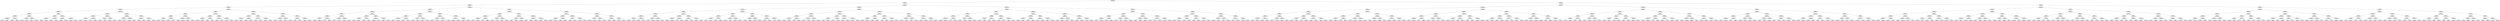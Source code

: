 ## [header material...]
## Command to get the layout: "dot -Teps thisfile > thisfile.eps"
graph "test"
{
node [shape="rectangle", fontsize=10, width=".2", height=".2", margin=0];
graph[fontsize=8];

n000 [label="clustersize = 14060
splitting feature:
((-0.22,0.477)-(0.127,-0.319))"] ;
n000 -- n001 ;
n001 [label="clustersize = 7597
splitting feature:
((-0.71,-0.225)-(-0.121,0.852))"] ;
n001 -- n002 ;
n002 [label="clustersize = 3019
splitting feature:
((0.0419,0.595)-(-0.335,-0.527))"] ;
n002 -- n003 ;
n003 [label="clustersize = 1518
splitting feature:
((-0.342,0.814)-(0.725,0.363))"] ;
n003 -- n004 ;
n004 [label="clustersize = 1199
splitting feature:
((-0.977,0.471)-(-0.0829,0.0913))"] ;
n004 -- n005 ;
n005 [label="clustersize = 341
splitting feature:
((-0.324,0.563)-(-0.409,-0.00979))"] ;
n005 -- n006 ;
n006 [label="clustersize = 264
splitting feature:
((-0.447,0.506)-(0.287,-0.458))"] ;
n006 -- n007 ;
n007 [label="clustersize = 205
splitting feature:
((-0.965,0.998)-(0.147,0.551))"] ;
n007 -- n008 ;
n008 [label="clustersize = 103
splitting feature:
((0.0404,0.848)-(0.0304,0.978))"] ;
n008 -- n009 ;
n009 [label="clustersize = 38
pupil avg:
[ 0.55831964 -0.21512403]"] ;
n008 -- n010 ;
n010 [label="clustersize = 65
pupil avg:
[ 0.48146015 -0.16317017]"] ;
n007 -- n011 ;
n011 [label="clustersize = 102
splitting feature:
((-0.429,-0.147)-(0.449,-0.154))"] ;
n011 -- n012 ;
n012 [label="clustersize = 87
pupil avg:
[ 0.43472664 -0.13203524]"] ;
n011 -- n013 ;
n013 [label="clustersize = 15
pupil avg:
[ 0.44104555  0.03026288]"] ;
n006 -- n014 ;
n014 [label="clustersize = 59
splitting feature:
((0.354,-0.978)-(-0.732,0.985))"] ;
n014 -- n015 ;
n015 [label="clustersize = 30
splitting feature:
((-0.727,-0.469)-(-0.281,0.767))"] ;
n015 -- n016 ;
n016 [label="clustersize = 14
pupil avg:
[-0.01825308  0.02009178]"] ;
n015 -- n017 ;
n017 [label="clustersize = 16
pupil avg:
[ 0.40677328 -0.06272928]"] ;
n014 -- n018 ;
n018 [label="clustersize = 29
splitting feature:
((0.0895,-0.404)-(-0.281,0.85))"] ;
n018 -- n019 ;
n019 [label="clustersize = 12
pupil avg:
[ 0.3776058  -0.02190614]"] ;
n018 -- n020 ;
n020 [label="clustersize = 17
pupil avg:
[ 0.53066758 -0.06508476]"] ;
n005 -- n021 ;
n021 [label="clustersize = 77
splitting feature:
((0.729,0.527)-(0.394,0.798))"] ;
n021 -- n022 ;
n022 [label="clustersize = 22
splitting feature:
((-0.133,0.42)-(-0.221,0.433))"] ;
n022 -- n023 ;
n023 [label="clustersize = 12
splitting feature:
((0.123,0.922)-(-0.487,-0.632))"] ;
n023 -- n024 ;
n024 [label="clustersize = 6
pupil avg:
[ 0.39276556 -0.0855618 ]"] ;
n023 -- n025 ;
n025 [label="clustersize = 6
pupil avg:
[-0.12019195 -0.20310078]"] ;
n022 -- n026 ;
n026 [label="clustersize = 10
splitting feature:
((0.0358,0.791)-(-0.722,-0.911))"] ;
n026 -- n027 ;
n027 [label="clustersize = 4
pupil avg:
[-0.06639737 -0.02094283]"] ;
n026 -- n028 ;
n028 [label="clustersize = 6
pupil avg:
[-0.21624145 -0.28993195]"] ;
n021 -- n029 ;
n029 [label="clustersize = 55
splitting feature:
((-0.674,-0.19)-(0.417,0.339))"] ;
n029 -- n030 ;
n030 [label="clustersize = 47
splitting feature:
((-0.475,0.837)-(-0.654,0.105))"] ;
n030 -- n031 ;
n031 [label="clustersize = 14
pupil avg:
[ 0.47961833 -0.20287832]"] ;
n030 -- n032 ;
n032 [label="clustersize = 33
pupil avg:
[ 0.16231882 -0.12938552]"] ;
n029 -- n033 ;
n033 [label="clustersize = 8
splitting feature:
((0.444,-0.658)-(-0.327,-0.437))"] ;
n033 -- n034 ;
n034 [label="clustersize = 4
pupil avg:
[ 0.77732143  0.16678571]"] ;
n033 -- n035 ;
n035 [label="clustersize = 4
pupil avg:
[ 0.33172667 -0.17123984]"] ;
n004 -- n036 ;
n036 [label="clustersize = 858
splitting feature:
((-0.0355,0.357)-(-0.104,-0.0903))"] ;
n036 -- n037 ;
n037 [label="clustersize = 340
splitting feature:
((-0.399,0.912)-(0.353,-0.882))"] ;
n037 -- n038 ;
n038 [label="clustersize = 236
splitting feature:
((-0.91,0.891)-(0.508,0.249))"] ;
n038 -- n039 ;
n039 [label="clustersize = 89
splitting feature:
((-0.471,0.473)-(0.694,-0.281))"] ;
n039 -- n040 ;
n040 [label="clustersize = 82
pupil avg:
[ 0.40193442 -0.08204298]"] ;
n039 -- n041 ;
n041 [label="clustersize = 7
pupil avg:
[ 0.14353408  0.03871882]"] ;
n038 -- n042 ;
n042 [label="clustersize = 147
splitting feature:
((-0.318,0.00782)-(-0.743,0.588))"] ;
n042 -- n043 ;
n043 [label="clustersize = 70
pupil avg:
[ 0.17799977 -0.0324341 ]"] ;
n042 -- n044 ;
n044 [label="clustersize = 77
pupil avg:
[ 0.23625792  0.0386809 ]"] ;
n037 -- n045 ;
n045 [label="clustersize = 104
splitting feature:
((0.737,-0.999)-(-0.732,-0.399))"] ;
n045 -- n046 ;
n046 [label="clustersize = 15
splitting feature:
((-0.91,-0.668)-(-0.23,-0.701))"] ;
n046 -- n047 ;
n047 [label="clustersize = 5
pupil avg:
[ 0.60622414  0.13839224]"] ;
n046 -- n048 ;
n048 [label="clustersize = 10
pupil avg:
[ 0.24420325 -0.01454559]"] ;
n045 -- n049 ;
n049 [label="clustersize = 89
splitting feature:
((-0.197,-0.0848)-(0.902,0.611))"] ;
n049 -- n050 ;
n050 [label="clustersize = 78
pupil avg:
[ 0.11919057  0.07349984]"] ;
n049 -- n051 ;
n051 [label="clustersize = 11
pupil avg:
[-0.09409626  0.22398203]"] ;
n036 -- n052 ;
n052 [label="clustersize = 518
splitting feature:
((-0.298,0.809)-(0.634,-0.619))"] ;
n052 -- n053 ;
n053 [label="clustersize = 398
splitting feature:
((0.966,-0.713)-(0.399,-0.643))"] ;
n053 -- n054 ;
n054 [label="clustersize = 86
splitting feature:
((-0.0388,-0.201)-(-0.476,0.807))"] ;
n054 -- n055 ;
n055 [label="clustersize = 59
pupil avg:
[ 0.06119087 -0.0120718 ]"] ;
n054 -- n056 ;
n056 [label="clustersize = 27
pupil avg:
[ 0.3607382  -0.18011266]"] ;
n053 -- n057 ;
n057 [label="clustersize = 312
splitting feature:
((-0.00503,0.344)-(-0.456,-0.0196))"] ;
n057 -- n058 ;
n058 [label="clustersize = 187
pupil avg:
[ 0.07375148  0.00994285]"] ;
n057 -- n059 ;
n059 [label="clustersize = 125
pupil avg:
[ 0.01819115 -0.06939773]"] ;
n052 -- n060 ;
n060 [label="clustersize = 120
splitting feature:
((-0.89,-0.701)-(0.616,-0.656))"] ;
n060 -- n061 ;
n061 [label="clustersize = 19
splitting feature:
((-0.808,-0.907)-(-0.484,-0.12))"] ;
n061 -- n062 ;
n062 [label="clustersize = 11
pupil avg:
[-0.04813515  0.06421428]"] ;
n061 -- n063 ;
n063 [label="clustersize = 8
pupil avg:
[-0.14604862 -0.12155316]"] ;
n060 -- n064 ;
n064 [label="clustersize = 101
splitting feature:
((-0.365,-0.861)-(0.792,-0.206))"] ;
n064 -- n065 ;
n065 [label="clustersize = 87
pupil avg:
[ 0.05560142  0.0444901 ]"] ;
n064 -- n066 ;
n066 [label="clustersize = 14
pupil avg:
[-0.09028428 -0.02508976]"] ;
n003 -- n067 ;
n067 [label="clustersize = 319
splitting feature:
((-0.962,0.412)-(-0.364,0.133))"] ;
n067 -- n068 ;
n068 [label="clustersize = 146
splitting feature:
((-0.114,-0.148)-(-0.805,0.501))"] ;
n068 -- n069 ;
n069 [label="clustersize = 86
splitting feature:
((0.274,0.0583)-(0.0569,0.621))"] ;
n069 -- n070 ;
n070 [label="clustersize = 28
splitting feature:
((-0.268,-0.636)-(0.282,0.702))"] ;
n070 -- n071 ;
n071 [label="clustersize = 20
splitting feature:
((0.212,0.352)-(0.26,-0.222))"] ;
n071 -- n072 ;
n072 [label="clustersize = 10
pupil avg:
[ 0.09920627  0.11485637]"] ;
n071 -- n073 ;
n073 [label="clustersize = 10
pupil avg:
[ 0.07365508  0.03518094]"] ;
n070 -- n074 ;
n074 [label="clustersize = 8
splitting feature:
((0.239,0.273)-(0.399,-0.281))"] ;
n074 -- n075 ;
n075 [label="clustersize = 4
pupil avg:
[ 0.06833211  0.12758878]"] ;
n074 -- n076 ;
n076 [label="clustersize = 4
pupil avg:
[-0.1300143   0.16257732]"] ;
n069 -- n077 ;
n077 [label="clustersize = 58
splitting feature:
((0.403,0.78)-(-0.352,-0.897))"] ;
n077 -- n078 ;
n078 [label="clustersize = 11
splitting feature:
((-0.939,-0.278)-(-0.826,0.309))"] ;
n078 -- n079 ;
n079 [label="clustersize = 6
pupil avg:
[-0.05974812  0.03363363]"] ;
n078 -- n080 ;
n080 [label="clustersize = 5
pupil avg:
[ 0.04031988  0.13690974]"] ;
n077 -- n081 ;
n081 [label="clustersize = 47
splitting feature:
((-0.284,-0.341)-(0.0714,-0.121))"] ;
n081 -- n082 ;
n082 [label="clustersize = 9
pupil avg:
[ 0.24375398 -0.06388696]"] ;
n081 -- n083 ;
n083 [label="clustersize = 38
pupil avg:
[ 0.10004738  0.01170079]"] ;
n068 -- n084 ;
n084 [label="clustersize = 60
splitting feature:
((-0.933,0.371)-(-0.0414,0.0604))"] ;
n084 -- n085 ;
n085 [label="clustersize = 23
splitting feature:
((-0.996,0.563)-(-0.88,0.934))"] ;
n085 -- n086 ;
n086 [label="clustersize = 13
splitting feature:
((-0.565,0.215)-(0.323,0.0461))"] ;
n086 -- n087 ;
n087 [label="clustersize = 4
pupil avg:
[ 0.44502924 -0.17083333]"] ;
n086 -- n088 ;
n088 [label="clustersize = 9
pupil avg:
[ 0.19784072  0.13414613]"] ;
n085 -- n089 ;
n089 [label="clustersize = 10
splitting feature:
((-0.45,-0.469)-(0.103,-0.917))"] ;
n089 -- n090 ;
n090 [label="clustersize = 5
pupil avg:
[ 0.4364092  -0.09926155]"] ;
n089 -- n091 ;
n091 [label="clustersize = 5
pupil avg:
[ 0.7022464   0.17610624]"] ;
n084 -- n092 ;
n092 [label="clustersize = 37
splitting feature:
((0.298,-0.308)-(0.338,-0.51))"] ;
n092 -- n093 ;
n093 [label="clustersize = 17
splitting feature:
((-0.622,-0.385)-(0.175,-0.163))"] ;
n093 -- n094 ;
n094 [label="clustersize = 12
pupil avg:
[ 0.27732081  0.07568275]"] ;
n093 -- n095 ;
n095 [label="clustersize = 5
pupil avg:
[ 0.57534503  0.16671106]"] ;
n092 -- n096 ;
n096 [label="clustersize = 20
splitting feature:
((-0.253,-0.326)-(-0.0768,-0.195))"] ;
n096 -- n097 ;
n097 [label="clustersize = 8
pupil avg:
[ 0.2297932   0.05333268]"] ;
n096 -- n098 ;
n098 [label="clustersize = 12
pupil avg:
[ 0.1457392   0.14596001]"] ;
n067 -- n099 ;
n099 [label="clustersize = 173
splitting feature:
((0.0747,0.58)-(0.143,-0.835))"] ;
n099 -- n100 ;
n100 [label="clustersize = 103
splitting feature:
((0.144,0.963)-(-0.432,0.453))"] ;
n100 -- n101 ;
n101 [label="clustersize = 41
splitting feature:
((-0.324,0.578)-(0.179,0.821))"] ;
n101 -- n102 ;
n102 [label="clustersize = 8
splitting feature:
((0.332,0.607)-(-0.226,-0.385))"] ;
n102 -- n103 ;
n103 [label="clustersize = 4
pupil avg:
[ 0.61444992  0.15164204]"] ;
n102 -- n104 ;
n104 [label="clustersize = 4
pupil avg:
[ 0.16211648  0.08600471]"] ;
n101 -- n105 ;
n105 [label="clustersize = 33
splitting feature:
((0.837,0.967)-(-0.864,0.353))"] ;
n105 -- n106 ;
n106 [label="clustersize = 8
pupil avg:
[-0.01489494  0.17690645]"] ;
n105 -- n107 ;
n107 [label="clustersize = 25
pupil avg:
[ 0.10241252  0.05335283]"] ;
n100 -- n108 ;
n108 [label="clustersize = 62
splitting feature:
((0.464,-0.271)-(-0.704,0.976))"] ;
n108 -- n109 ;
n109 [label="clustersize = 44
splitting feature:
((0.531,-0.00454)-(0.811,0.445))"] ;
n109 -- n110 ;
n110 [label="clustersize = 27
pupil avg:
[ 0.02119556  0.07408793]"] ;
n109 -- n111 ;
n111 [label="clustersize = 17
pupil avg:
[-0.27962273 -0.04213586]"] ;
n108 -- n112 ;
n112 [label="clustersize = 18
splitting feature:
((0.581,0.794)-(-0.935,-0.412))"] ;
n112 -- n113 ;
n113 [label="clustersize = 7
pupil avg:
[ 0.27442656 -0.20179381]"] ;
n112 -- n114 ;
n114 [label="clustersize = 11
pupil avg:
[-0.02993726 -0.06219634]"] ;
n099 -- n115 ;
n115 [label="clustersize = 70
splitting feature:
((0.345,0.551)-(-0.645,0.286))"] ;
n115 -- n116 ;
n116 [label="clustersize = 27
splitting feature:
((0.577,-0.677)-(0.589,-0.381))"] ;
n116 -- n117 ;
n117 [label="clustersize = 15
splitting feature:
((0.812,0.485)-(-0.742,-0.752))"] ;
n117 -- n118 ;
n118 [label="clustersize = 7
pupil avg:
[-0.28632174  0.19335806]"] ;
n117 -- n119 ;
n119 [label="clustersize = 8
pupil avg:
[-0.67041292  0.18450993]"] ;
n116 -- n120 ;
n120 [label="clustersize = 12
splitting feature:
((0.262,0.249)-(0.335,0.095))"] ;
n120 -- n121 ;
n121 [label="clustersize = 7
pupil avg:
[-0.23301311  0.02268606]"] ;
n120 -- n122 ;
n122 [label="clustersize = 5
pupil avg:
[-0.07545354  0.11606967]"] ;
n115 -- n123 ;
n123 [label="clustersize = 43
splitting feature:
((0.33,-0.89)-(-0.0125,0.0773))"] ;
n123 -- n124 ;
n124 [label="clustersize = 8
splitting feature:
((0.0964,0.345)-(-0.54,0.397))"] ;
n124 -- n125 ;
n125 [label="clustersize = 4
pupil avg:
[-0.47658175  0.135502  ]"] ;
n124 -- n126 ;
n126 [label="clustersize = 4
pupil avg:
[-0.05434174 -0.18333333]"] ;
n123 -- n127 ;
n127 [label="clustersize = 35
splitting feature:
((0.61,0.544)-(0.655,-0.955))"] ;
n127 -- n128 ;
n128 [label="clustersize = 26
pupil avg:
[ 0.00631587  0.05523047]"] ;
n127 -- n129 ;
n129 [label="clustersize = 9
pupil avg:
[-0.02708827 -0.11603072]"] ;
n002 -- n130 ;
n130 [label="clustersize = 1501
splitting feature:
((-0.442,-0.776)-(-0.637,0.435))"] ;
n130 -- n131 ;
n131 [label="clustersize = 826
splitting feature:
((-0.984,0.307)-(-0.399,-0.947))"] ;
n131 -- n132 ;
n132 [label="clustersize = 313
splitting feature:
((-0.592,-0.942)-(-0.839,0.285))"] ;
n132 -- n133 ;
n133 [label="clustersize = 113
splitting feature:
((-0.449,0.517)-(-0.635,0.101))"] ;
n133 -- n134 ;
n134 [label="clustersize = 61
splitting feature:
((-0.391,-0.315)-(-0.333,0.631))"] ;
n134 -- n135 ;
n135 [label="clustersize = 37
splitting feature:
((0.244,0.263)-(-0.789,0.242))"] ;
n135 -- n136 ;
n136 [label="clustersize = 13
pupil avg:
[ 0.12544915 -0.19808793]"] ;
n135 -- n137 ;
n137 [label="clustersize = 24
pupil avg:
[-0.25737951 -0.23823635]"] ;
n134 -- n138 ;
n138 [label="clustersize = 24
splitting feature:
((-0.966,0.771)-(-0.274,0.0324))"] ;
n138 -- n139 ;
n139 [label="clustersize = 9
pupil avg:
[ 0.43741408 -0.22690021]"] ;
n138 -- n140 ;
n140 [label="clustersize = 15
pupil avg:
[ 0.10513839 -0.24680595]"] ;
n133 -- n141 ;
n141 [label="clustersize = 52
splitting feature:
((-0.513,-0.325)-(-0.215,-0.125))"] ;
n141 -- n142 ;
n142 [label="clustersize = 28
splitting feature:
((0.191,-0.0194)-(-0.989,-0.908))"] ;
n142 -- n143 ;
n143 [label="clustersize = 9
pupil avg:
[-0.07959318 -0.20057727]"] ;
n142 -- n144 ;
n144 [label="clustersize = 19
pupil avg:
[-0.40824941 -0.27923082]"] ;
n141 -- n145 ;
n145 [label="clustersize = 24
splitting feature:
((0.284,-0.223)-(0.205,-0.585))"] ;
n145 -- n146 ;
n146 [label="clustersize = 9
pupil avg:
[-0.32014619 -0.16646295]"] ;
n145 -- n147 ;
n147 [label="clustersize = 15
pupil avg:
[-0.03474446 -0.14288113]"] ;
n132 -- n148 ;
n148 [label="clustersize = 200
splitting feature:
((-0.455,-0.267)-(-0.0655,0.434))"] ;
n148 -- n149 ;
n149 [label="clustersize = 103
splitting feature:
((-0.255,0.928)-(0.632,0.429))"] ;
n149 -- n150 ;
n150 [label="clustersize = 77
splitting feature:
((-0.493,-0.576)-(-0.45,0.29))"] ;
n150 -- n151 ;
n151 [label="clustersize = 42
pupil avg:
[-0.01408537 -0.11455011]"] ;
n150 -- n152 ;
n152 [label="clustersize = 35
pupil avg:
[ 0.15014668 -0.17961661]"] ;
n149 -- n153 ;
n153 [label="clustersize = 26
splitting feature:
((-0.513,0.17)-(0.682,-0.658))"] ;
n153 -- n154 ;
n154 [label="clustersize = 20
pupil avg:
[-0.15715637 -0.16827134]"] ;
n153 -- n155 ;
n155 [label="clustersize = 6
pupil avg:
[ 0.08660173 -0.01584743]"] ;
n148 -- n156 ;
n156 [label="clustersize = 97
splitting feature:
((-0.746,-0.915)-(0.123,0.785))"] ;
n156 -- n157 ;
n157 [label="clustersize = 51
splitting feature:
((-0.0358,-0.773)-(-0.266,0.39))"] ;
n157 -- n158 ;
n158 [label="clustersize = 11
pupil avg:
[-0.02167957  0.00239028]"] ;
n157 -- n159 ;
n159 [label="clustersize = 40
pupil avg:
[ 0.1587057  -0.10970219]"] ;
n156 -- n160 ;
n160 [label="clustersize = 46
splitting feature:
((-0.14,-0.0379)-(-0.415,0.578))"] ;
n160 -- n161 ;
n161 [label="clustersize = 26
pupil avg:
[ 0.23996947 -0.04258457]"] ;
n160 -- n162 ;
n162 [label="clustersize = 20
pupil avg:
[ 0.38211603 -0.23084206]"] ;
n131 -- n163 ;
n163 [label="clustersize = 513
splitting feature:
((-0.0609,0.741)-(-0.477,-0.92))"] ;
n163 -- n164 ;
n164 [label="clustersize = 106
splitting feature:
((-0.432,-0.104)-(0.00805,0.268))"] ;
n164 -- n165 ;
n165 [label="clustersize = 56
splitting feature:
((-0.321,-0.829)-(-0.384,0.827))"] ;
n165 -- n166 ;
n166 [label="clustersize = 47
splitting feature:
((-0.199,-0.927)-(-0.0818,0.775))"] ;
n166 -- n167 ;
n167 [label="clustersize = 17
pupil avg:
[-0.23900513 -0.10702721]"] ;
n166 -- n168 ;
n168 [label="clustersize = 30
pupil avg:
[ 0.00115203 -0.10030931]"] ;
n165 -- n169 ;
n169 [label="clustersize = 9
splitting feature:
((-0.787,-0.989)-(0.388,0.255))"] ;
n169 -- n170 ;
n170 [label="clustersize = 5
pupil avg:
[ 0.52035334 -0.31271791]"] ;
n169 -- n171 ;
n171 [label="clustersize = 4
pupil avg:
[ 0.11741984  0.03583475]"] ;
n164 -- n172 ;
n172 [label="clustersize = 50
splitting feature:
((0.57,0.72)-(0.748,0.462))"] ;
n172 -- n173 ;
n173 [label="clustersize = 21
splitting feature:
((0.83,-0.168)-(-0.91,0.951))"] ;
n173 -- n174 ;
n174 [label="clustersize = 5
pupil avg:
[ 0.07568417  0.16203906]"] ;
n173 -- n175 ;
n175 [label="clustersize = 16
pupil avg:
[ 0.169946   -0.02237099]"] ;
n172 -- n176 ;
n176 [label="clustersize = 29
splitting feature:
((0.0274,-0.899)-(0.386,0.363))"] ;
n176 -- n177 ;
n177 [label="clustersize = 23
pupil avg:
[ 0.09422694 -0.03680728]"] ;
n176 -- n178 ;
n178 [label="clustersize = 6
pupil avg:
[-0.03437706  0.00242996]"] ;
n163 -- n179 ;
n179 [label="clustersize = 407
splitting feature:
((0.815,-0.894)-(-0.49,-0.201))"] ;
n179 -- n180 ;
n180 [label="clustersize = 21
splitting feature:
((-0.0608,-0.593)-(-0.719,-0.996))"] ;
n180 -- n181 ;
n181 [label="clustersize = 10
splitting feature:
((0.647,-0.973)-(0.908,-0.818))"] ;
n181 -- n182 ;
n182 [label="clustersize = 6
pupil avg:
[-0.38298824 -0.11903924]"] ;
n181 -- n183 ;
n183 [label="clustersize = 4
pupil avg:
[ 0.15364164 -0.0687963 ]"] ;
n180 -- n184 ;
n184 [label="clustersize = 11
splitting feature:
((0.303,0.113)-(0.439,0.422))"] ;
n184 -- n185 ;
n185 [label="clustersize = 7
pupil avg:
[  3.76706464e-01   1.41287284e-04]"] ;
n184 -- n186 ;
n186 [label="clustersize = 4
pupil avg:
[ 0.89230159  0.04833333]"] ;
n179 -- n187 ;
n187 [label="clustersize = 386
splitting feature:
((0.506,0.471)-(-0.351,0.634))"] ;
n187 -- n188 ;
n188 [label="clustersize = 82
splitting feature:
((-0.334,-0.437)-(-0.177,-0.91))"] ;
n188 -- n189 ;
n189 [label="clustersize = 63
pupil avg:
[-0.40791504 -0.20731689]"] ;
n188 -- n190 ;
n190 [label="clustersize = 19
pupil avg:
[-0.40795826 -0.01265179]"] ;
n187 -- n191 ;
n191 [label="clustersize = 304
splitting feature:
((-0.75,-0.97)-(-0.348,0.708))"] ;
n191 -- n192 ;
n192 [label="clustersize = 176
pupil avg:
[-0.30695185 -0.19317251]"] ;
n191 -- n193 ;
n193 [label="clustersize = 128
pupil avg:
[-0.13852091 -0.17163884]"] ;
n130 -- n194 ;
n194 [label="clustersize = 675
splitting feature:
((0.785,0.601)-(-0.839,0.811))"] ;
n194 -- n195 ;
n195 [label="clustersize = 147
splitting feature:
((0.637,0.692)-(-0.623,0.896))"] ;
n195 -- n196 ;
n196 [label="clustersize = 89
splitting feature:
((-0.418,0.895)-(-0.483,-0.219))"] ;
n196 -- n197 ;
n197 [label="clustersize = 32
splitting feature:
((0.107,-0.695)-(-0.00986,-0.196))"] ;
n197 -- n198 ;
n198 [label="clustersize = 17
splitting feature:
((0.038,-0.689)-(-0.167,0.309))"] ;
n198 -- n199 ;
n199 [label="clustersize = 5
pupil avg:
[ 0.01106021  0.02302736]"] ;
n198 -- n200 ;
n200 [label="clustersize = 12
pupil avg:
[ 0.14749127  0.03690435]"] ;
n197 -- n201 ;
n201 [label="clustersize = 15
splitting feature:
((-0.13,0.552)-(-0.705,-0.646))"] ;
n201 -- n202 ;
n202 [label="clustersize = 4
pupil avg:
[ 0.1422619 -0.2297619]"] ;
n201 -- n203 ;
n203 [label="clustersize = 11
pupil avg:
[-0.04863818 -0.03945068]"] ;
n196 -- n204 ;
n204 [label="clustersize = 57
splitting feature:
((-0.597,0.586)-(0.446,-0.908))"] ;
n204 -- n205 ;
n205 [label="clustersize = 42
splitting feature:
((-0.144,0.835)-(-0.759,0.811))"] ;
n205 -- n206 ;
n206 [label="clustersize = 31
pupil avg:
[-0.19203331 -0.14952725]"] ;
n205 -- n207 ;
n207 [label="clustersize = 11
pupil avg:
[ 0.04737114 -0.13024112]"] ;
n204 -- n208 ;
n208 [label="clustersize = 15
splitting feature:
((0.726,0.486)-(-0.388,-0.391))"] ;
n208 -- n209 ;
n209 [label="clustersize = 4
pupil avg:
[-0.67901946  0.02078   ]"] ;
n208 -- n210 ;
n210 [label="clustersize = 11
pupil avg:
[-0.29573523 -0.13828824]"] ;
n195 -- n211 ;
n211 [label="clustersize = 58
splitting feature:
((-0.289,0.405)-(0.195,0.111))"] ;
n211 -- n212 ;
n212 [label="clustersize = 29
splitting feature:
((-0.311,0.578)-(-0.344,-0.506))"] ;
n212 -- n213 ;
n213 [label="clustersize = 14
splitting feature:
((0.691,0.901)-(-0.736,0.817))"] ;
n213 -- n214 ;
n214 [label="clustersize = 4
pupil avg:
[ 0.28749338  0.0828791 ]"] ;
n213 -- n215 ;
n215 [label="clustersize = 10
pupil avg:
[ 0.21238065 -0.19585734]"] ;
n212 -- n216 ;
n216 [label="clustersize = 15
splitting feature:
((-0.315,0.66)-(-0.318,0.817))"] ;
n216 -- n217 ;
n217 [label="clustersize = 9
pupil avg:
[-0.26991843 -0.2396905 ]"] ;
n216 -- n218 ;
n218 [label="clustersize = 6
pupil avg:
[ 0.18383904 -0.25195112]"] ;
n211 -- n219 ;
n219 [label="clustersize = 29
splitting feature:
((-0.969,-0.289)-(0.0734,-0.189))"] ;
n219 -- n220 ;
n220 [label="clustersize = 8
splitting feature:
((0.423,0.447)-(-0.359,-0.157))"] ;
n220 -- n221 ;
n221 [label="clustersize = 4
pupil avg:
[ 0.21396396  0.05884009]"] ;
n220 -- n222 ;
n222 [label="clustersize = 4
pupil avg:
[ 0.19675325 -0.08008658]"] ;
n219 -- n223 ;
n223 [label="clustersize = 21
splitting feature:
((-0.218,-0.823)-(0.0997,-0.526))"] ;
n223 -- n224 ;
n224 [label="clustersize = 9
pupil avg:
[-0.0650012   0.02835574]"] ;
n223 -- n225 ;
n225 [label="clustersize = 12
pupil avg:
[ 0.10640259  0.04195338]"] ;
n194 -- n226 ;
n226 [label="clustersize = 528
splitting feature:
((-0.308,-0.999)-(0.961,-0.913))"] ;
n226 -- n227 ;
n227 [label="clustersize = 415
splitting feature:
((0.271,0.188)-(-0.371,0.433))"] ;
n227 -- n228 ;
n228 [label="clustersize = 103
splitting feature:
((-0.705,-0.575)-(0.609,0.278))"] ;
n228 -- n229 ;
n229 [label="clustersize = 92
splitting feature:
((-0.242,0.629)-(0.711,0.626))"] ;
n229 -- n230 ;
n230 [label="clustersize = 86
pupil avg:
[ 0.12087017 -0.01252164]"] ;
n229 -- n231 ;
n231 [label="clustersize = 6
pupil avg:
[ 0.13413175  0.20479131]"] ;
n228 -- n232 ;
n232 [label="clustersize = 11
splitting feature:
((0.591,0.332)-(-0.749,0.989))"] ;
n232 -- n233 ;
n233 [label="clustersize = 7
pupil avg:
[ 0.20860485  0.12565939]"] ;
n232 -- n234 ;
n234 [label="clustersize = 4
pupil avg:
[ 0.29983045 -0.0172566 ]"] ;
n227 -- n235 ;
n235 [label="clustersize = 312
splitting feature:
((-0.512,0.899)-(-0.0897,-0.835))"] ;
n235 -- n236 ;
n236 [label="clustersize = 176
splitting feature:
((-0.715,0.43)-(-0.579,0.81))"] ;
n236 -- n237 ;
n237 [label="clustersize = 103
pupil avg:
[ 0.12207954 -0.17548582]"] ;
n236 -- n238 ;
n238 [label="clustersize = 73
pupil avg:
[ 0.31824426 -0.2756781 ]"] ;
n235 -- n239 ;
n239 [label="clustersize = 136
splitting feature:
((-0.14,-0.35)-(-0.273,0.195))"] ;
n239 -- n240 ;
n240 [label="clustersize = 56
pupil avg:
[-0.15445987 -0.15796467]"] ;
n239 -- n241 ;
n241 [label="clustersize = 80
pupil avg:
[ 0.07833762 -0.13923247]"] ;
n226 -- n242 ;
n242 [label="clustersize = 113
splitting feature:
((0.154,-0.0185)-(-0.502,0.647))"] ;
n242 -- n243 ;
n243 [label="clustersize = 44
splitting feature:
((0.869,0.98)-(0.521,0.686))"] ;
n243 -- n244 ;
n244 [label="clustersize = 18
splitting feature:
((0.375,-0.727)-(0.877,-0.854))"] ;
n244 -- n245 ;
n245 [label="clustersize = 9
pupil avg:
[ 0.06345024 -0.09745672]"] ;
n244 -- n246 ;
n246 [label="clustersize = 9
pupil avg:
[-0.19243005 -0.12490583]"] ;
n243 -- n247 ;
n247 [label="clustersize = 26
splitting feature:
((0.147,0.166)-(-0.306,0.896))"] ;
n247 -- n248 ;
n248 [label="clustersize = 16
pupil avg:
[ 0.18897398  0.01996018]"] ;
n247 -- n249 ;
n249 [label="clustersize = 10
pupil avg:
[ 0.40255233 -0.15190532]"] ;
n242 -- n250 ;
n250 [label="clustersize = 69
splitting feature:
((-0.829,0.441)-(-0.0519,0.16))"] ;
n250 -- n251 ;
n251 [label="clustersize = 41
splitting feature:
((-0.423,-0.396)-(0.345,-0.825))"] ;
n251 -- n252 ;
n252 [label="clustersize = 37
pupil avg:
[ 0.4483069  -0.25690493]"] ;
n251 -- n253 ;
n253 [label="clustersize = 4
pupil avg:
[ 0.3694042  -0.00768486]"] ;
n250 -- n254 ;
n254 [label="clustersize = 28
splitting feature:
((-0.408,0.236)-(-0.237,-0.178))"] ;
n254 -- n255 ;
n255 [label="clustersize = 18
pupil avg:
[ 0.31884281 -0.24181241]"] ;
n254 -- n256 ;
n256 [label="clustersize = 10
pupil avg:
[ 0.12619168 -0.14866039]"] ;
n001 -- n257 ;
n257 [label="clustersize = 4578
splitting feature:
((-0.954,-0.0188)-(0.522,0.347))"] ;
n257 -- n258 ;
n258 [label="clustersize = 2637
splitting feature:
((-0.934,0.987)-(0.843,0.751))"] ;
n258 -- n259 ;
n259 [label="clustersize = 1748
splitting feature:
((-0.0689,0.573)-(-0.0572,0.0116))"] ;
n259 -- n260 ;
n260 [label="clustersize = 1011
splitting feature:
((-0.364,0.954)-(-0.199,-0.309))"] ;
n260 -- n261 ;
n261 [label="clustersize = 484
splitting feature:
((-0.774,0.736)-(-0.449,0.0854))"] ;
n261 -- n262 ;
n262 [label="clustersize = 239
splitting feature:
((0.00335,0.735)-(-0.242,0.666))"] ;
n262 -- n263 ;
n263 [label="clustersize = 86
splitting feature:
((0.171,0.536)-(-0.43,0.753))"] ;
n263 -- n264 ;
n264 [label="clustersize = 50
pupil avg:
[ 0.60515086  0.03949917]"] ;
n263 -- n265 ;
n265 [label="clustersize = 36
pupil avg:
[ 0.61321478 -0.12974723]"] ;
n262 -- n266 ;
n266 [label="clustersize = 153
splitting feature:
((0.0717,0.696)-(0.156,-0.508))"] ;
n266 -- n267 ;
n267 [label="clustersize = 133
pupil avg:
[ 0.56681646 -0.14982485]"] ;
n266 -- n268 ;
n268 [label="clustersize = 20
pupil avg:
[ 0.36016927 -0.1147902 ]"] ;
n261 -- n269 ;
n269 [label="clustersize = 245
splitting feature:
((-0.114,-0.197)-(-0.171,0.341))"] ;
n269 -- n270 ;
n270 [label="clustersize = 75
splitting feature:
((-0.536,0.842)-(-0.471,-0.236))"] ;
n270 -- n271 ;
n271 [label="clustersize = 48
pupil avg:
[ 0.6368447  -0.22317669]"] ;
n270 -- n272 ;
n272 [label="clustersize = 27
pupil avg:
[ 0.5010678 -0.1949351]"] ;
n269 -- n273 ;
n273 [label="clustersize = 170
splitting feature:
((0.0141,-0.238)-(-0.998,-0.444))"] ;
n273 -- n274 ;
n274 [label="clustersize = 93
pupil avg:
[ 0.53700358 -0.1683623 ]"] ;
n273 -- n275 ;
n275 [label="clustersize = 77
pupil avg:
[ 0.38217061 -0.25186859]"] ;
n260 -- n276 ;
n276 [label="clustersize = 527
splitting feature:
((-0.0323,0.792)-(-0.94,-0.715))"] ;
n276 -- n277 ;
n277 [label="clustersize = 382
splitting feature:
((-0.169,0.121)-(-0.854,0.593))"] ;
n277 -- n278 ;
n278 [label="clustersize = 247
splitting feature:
((0.539,0.517)-(-0.339,-0.894))"] ;
n278 -- n279 ;
n279 [label="clustersize = 111
pupil avg:
[ 0.4048533  -0.06659833]"] ;
n278 -- n280 ;
n280 [label="clustersize = 136
pupil avg:
[ 0.25882153 -0.07067021]"] ;
n277 -- n281 ;
n281 [label="clustersize = 135
splitting feature:
((0.0658,0.234)-(-0.447,0.0878))"] ;
n281 -- n282 ;
n282 [label="clustersize = 61
pupil avg:
[ 0.42075942  0.01661102]"] ;
n281 -- n283 ;
n283 [label="clustersize = 74
pupil avg:
[ 0.5121375 -0.1217401]"] ;
n276 -- n284 ;
n284 [label="clustersize = 145
splitting feature:
((0.602,-0.819)-(-0.49,0.153))"] ;
n284 -- n285 ;
n285 [label="clustersize = 42
splitting feature:
((-0.24,-0.909)-(-0.891,-0.498))"] ;
n285 -- n286 ;
n286 [label="clustersize = 9
pupil avg:
[ 0.56454853 -0.02865463]"] ;
n285 -- n287 ;
n287 [label="clustersize = 33
pupil avg:
[ 0.31192265 -0.05753847]"] ;
n284 -- n288 ;
n288 [label="clustersize = 103
splitting feature:
((0.633,-0.496)-(0.199,-0.914))"] ;
n288 -- n289 ;
n289 [label="clustersize = 33
pupil avg:
[ 0.35200727 -0.14375014]"] ;
n288 -- n290 ;
n290 [label="clustersize = 70
pupil avg:
[ 0.09305256 -0.18702504]"] ;
n259 -- n291 ;
n291 [label="clustersize = 737
splitting feature:
((-0.298,0.727)-(-0.0802,0.165))"] ;
n291 -- n292 ;
n292 [label="clustersize = 226
splitting feature:
((-0.44,0.702)-(-0.35,-0.211))"] ;
n292 -- n293 ;
n293 [label="clustersize = 114
splitting feature:
((-0.929,-0.408)-(-0.416,0.329))"] ;
n293 -- n294 ;
n294 [label="clustersize = 21
splitting feature:
((0.201,0.547)-(-0.895,0.208))"] ;
n294 -- n295 ;
n295 [label="clustersize = 6
pupil avg:
[-0.15500342 -0.2045382 ]"] ;
n294 -- n296 ;
n296 [label="clustersize = 15
pupil avg:
[ 0.37112432 -0.11482521]"] ;
n293 -- n297 ;
n297 [label="clustersize = 93
splitting feature:
((0.293,-0.147)-(0.199,0.91))"] ;
n297 -- n298 ;
n298 [label="clustersize = 45
pupil avg:
[ 0.39045997 -0.19005467]"] ;
n297 -- n299 ;
n299 [label="clustersize = 48
pupil avg:
[ 0.5927885  -0.18197862]"] ;
n292 -- n300 ;
n300 [label="clustersize = 112
splitting feature:
((0.465,0.553)-(-0.176,-0.877))"] ;
n300 -- n301 ;
n301 [label="clustersize = 20
splitting feature:
((-0.958,0.229)-(-0.222,-0.553))"] ;
n301 -- n302 ;
n302 [label="clustersize = 15
pupil avg:
[ 0.61519821 -0.05070859]"] ;
n301 -- n303 ;
n303 [label="clustersize = 5
pupil avg:
[ 0.11454848 -0.06077012]"] ;
n300 -- n304 ;
n304 [label="clustersize = 92
splitting feature:
((0.0925,0.257)-(0.959,-0.116))"] ;
n304 -- n305 ;
n305 [label="clustersize = 85
pupil avg:
[ 0.07583985 -0.14299534]"] ;
n304 -- n306 ;
n306 [label="clustersize = 7
pupil avg:
[ 0.62045903 -0.1122736 ]"] ;
n291 -- n307 ;
n307 [label="clustersize = 511
splitting feature:
((-0.434,-0.579)-(0.309,0.103))"] ;
n307 -- n308 ;
n308 [label="clustersize = 289
splitting feature:
((-0.197,0.088)-(-0.581,0.979))"] ;
n308 -- n309 ;
n309 [label="clustersize = 256
splitting feature:
((-0.783,-0.282)-(-0.473,0.56))"] ;
n309 -- n310 ;
n310 [label="clustersize = 110
pupil avg:
[ 0.15789771 -0.10306978]"] ;
n309 -- n311 ;
n311 [label="clustersize = 146
pupil avg:
[ 0.11872768 -0.18725872]"] ;
n308 -- n312 ;
n312 [label="clustersize = 33
splitting feature:
((-0.646,-0.432)-(0.394,-0.58))"] ;
n312 -- n313 ;
n313 [label="clustersize = 24
pupil avg:
[ 0.37392806 -0.15659498]"] ;
n312 -- n314 ;
n314 [label="clustersize = 9
pupil avg:
[ 0.09669516 -0.15069557]"] ;
n307 -- n315 ;
n315 [label="clustersize = 222
splitting feature:
((-0.547,0.113)-(0.193,-0.776))"] ;
n315 -- n316 ;
n316 [label="clustersize = 128
splitting feature:
((-0.309,-0.702)-(0.525,0.894))"] ;
n316 -- n317 ;
n317 [label="clustersize = 81
pupil avg:
[ 0.14290462 -0.11987826]"] ;
n316 -- n318 ;
n318 [label="clustersize = 47
pupil avg:
[ 0.29442423 -0.0587281 ]"] ;
n315 -- n319 ;
n319 [label="clustersize = 94
splitting feature:
((-0.0268,-0.916)-(-0.195,0.482))"] ;
n319 -- n320 ;
n320 [label="clustersize = 15
pupil avg:
[-0.01736233 -0.01608797]"] ;
n319 -- n321 ;
n321 [label="clustersize = 79
pupil avg:
[ 0.16639577 -0.0095819 ]"] ;
n258 -- n322 ;
n322 [label="clustersize = 889
splitting feature:
((-0.18,0.889)-(-0.269,-0.778))"] ;
n322 -- n323 ;
n323 [label="clustersize = 544
splitting feature:
((0.925,0.715)-(0.837,-0.967))"] ;
n323 -- n324 ;
n324 [label="clustersize = 318
splitting feature:
((-0.961,-0.236)-(-0.337,0.319))"] ;
n324 -- n325 ;
n325 [label="clustersize = 152
splitting feature:
((-0.338,-0.496)-(-0.858,0.556))"] ;
n325 -- n326 ;
n326 [label="clustersize = 52
splitting feature:
((0.452,0.374)-(0.065,-0.0969))"] ;
n326 -- n327 ;
n327 [label="clustersize = 9
pupil avg:
[-0.31842671 -0.20662875]"] ;
n326 -- n328 ;
n328 [label="clustersize = 43
pupil avg:
[-0.00616237 -0.08498117]"] ;
n325 -- n329 ;
n329 [label="clustersize = 100
splitting feature:
((-0.843,0.922)-(-0.357,0.493))"] ;
n329 -- n330 ;
n330 [label="clustersize = 8
pupil avg:
[ 0.23112332  0.02916055]"] ;
n329 -- n331 ;
n331 [label="clustersize = 92
pupil avg:
[ 0.07879555  0.00813438]"] ;
n324 -- n332 ;
n332 [label="clustersize = 166
splitting feature:
((-0.0374,-0.613)-(0.266,-0.173))"] ;
n332 -- n333 ;
n333 [label="clustersize = 124
splitting feature:
((0.0382,0.446)-(-0.0121,-0.0702))"] ;
n333 -- n334 ;
n334 [label="clustersize = 46
pupil avg:
[ 0.24694113 -0.08477461]"] ;
n333 -- n335 ;
n335 [label="clustersize = 78
pupil avg:
[ 0.11162791 -0.07396345]"] ;
n332 -- n336 ;
n336 [label="clustersize = 42
splitting feature:
((-0.29,0.0812)-(0.483,0.725))"] ;
n336 -- n337 ;
n337 [label="clustersize = 33
pupil avg:
[ 0.26133681 -0.11939216]"] ;
n336 -- n338 ;
n338 [label="clustersize = 9
pupil avg:
[ 0.61304555  0.20295618]"] ;
n323 -- n339 ;
n339 [label="clustersize = 226
splitting feature:
((-0.114,0.0781)-(-0.121,0.813))"] ;
n339 -- n340 ;
n340 [label="clustersize = 147
splitting feature:
((0.18,0.289)-(-0.277,-0.921))"] ;
n340 -- n341 ;
n341 [label="clustersize = 111
splitting feature:
((0.433,0.336)-(0.0933,0.16))"] ;
n341 -- n342 ;
n342 [label="clustersize = 5
pupil avg:
[ 0.41884676  0.08058713]"] ;
n341 -- n343 ;
n343 [label="clustersize = 106
pupil avg:
[ 0.18534026 -0.01807434]"] ;
n340 -- n344 ;
n344 [label="clustersize = 36
splitting feature:
((0.931,-0.103)-(0.969,-0.651))"] ;
n344 -- n345 ;
n345 [label="clustersize = 7
pupil avg:
[-0.05631447 -0.11313203]"] ;
n344 -- n346 ;
n346 [label="clustersize = 29
pupil avg:
[ 0.14360211 -0.11887066]"] ;
n339 -- n347 ;
n347 [label="clustersize = 79
splitting feature:
((0.772,0.712)-(0.817,0.0708))"] ;
n347 -- n348 ;
n348 [label="clustersize = 39
splitting feature:
((0.327,0.981)-(-0.356,0.366))"] ;
n348 -- n349 ;
n349 [label="clustersize = 11
pupil avg:
[ 0.55320963  0.12014736]"] ;
n348 -- n350 ;
n350 [label="clustersize = 28
pupil avg:
[ 0.2829385  -0.14971923]"] ;
n347 -- n351 ;
n351 [label="clustersize = 40
splitting feature:
((-0.683,0.348)-(-0.577,-0.00701))"] ;
n351 -- n352 ;
n352 [label="clustersize = 15
pupil avg:
[ 0.44511452  0.00762741]"] ;
n351 -- n353 ;
n353 [label="clustersize = 25
pupil avg:
[ 0.62517387 -0.12763353]"] ;
n322 -- n354 ;
n354 [label="clustersize = 345
splitting feature:
((0.39,-0.82)-(-0.537,-0.973))"] ;
n354 -- n355 ;
n355 [label="clustersize = 124
splitting feature:
((0.072,-0.513)-(0.0494,-0.154))"] ;
n355 -- n356 ;
n356 [label="clustersize = 43
splitting feature:
((0.142,-0.953)-(0.254,-0.98))"] ;
n356 -- n357 ;
n357 [label="clustersize = 29
splitting feature:
((-0.535,0.445)-(0.399,-0.463))"] ;
n357 -- n358 ;
n358 [label="clustersize = 8
pupil avg:
[-0.11073745 -0.07849453]"] ;
n357 -- n359 ;
n359 [label="clustersize = 21
pupil avg:
[ 0.21060156 -0.03616885]"] ;
n356 -- n360 ;
n360 [label="clustersize = 14
splitting feature:
((-0.587,0.872)-(0.265,-0.73))"] ;
n360 -- n361 ;
n361 [label="clustersize = 6
pupil avg:
[ 0.4241722  -0.30869539]"] ;
n360 -- n362 ;
n362 [label="clustersize = 8
pupil avg:
[ 0.23067956 -0.02574405]"] ;
n355 -- n363 ;
n363 [label="clustersize = 81
splitting feature:
((0.264,0.527)-(-0.0722,0.11))"] ;
n363 -- n364 ;
n364 [label="clustersize = 10
splitting feature:
((-0.786,-0.942)-(-0.778,0.525))"] ;
n364 -- n365 ;
n365 [label="clustersize = 4
pupil avg:
[ 0.10057471  0.11350575]"] ;
n364 -- n366 ;
n366 [label="clustersize = 6
pupil avg:
[-0.4735589   0.17581454]"] ;
n363 -- n367 ;
n367 [label="clustersize = 71
splitting feature:
((0.918,-0.22)-(0.556,0.605))"] ;
n367 -- n368 ;
n368 [label="clustersize = 25
pupil avg:
[ 0.11133101 -0.07107483]"] ;
n367 -- n369 ;
n369 [label="clustersize = 46
pupil avg:
[ 0.00677673 -0.02771535]"] ;
n354 -- n370 ;
n370 [label="clustersize = 221
splitting feature:
((-0.347,-0.554)-(0.167,-0.949))"] ;
n370 -- n371 ;
n371 [label="clustersize = 184
splitting feature:
((-0.756,0.481)-(-0.249,-0.292))"] ;
n371 -- n372 ;
n372 [label="clustersize = 46
splitting feature:
((-0.326,-0.0567)-(0.599,0.808))"] ;
n372 -- n373 ;
n373 [label="clustersize = 37
pupil avg:
[-0.00897091 -0.17782191]"] ;
n372 -- n374 ;
n374 [label="clustersize = 9
pupil avg:
[ 0.27116205 -0.00703991]"] ;
n371 -- n375 ;
n375 [label="clustersize = 138
splitting feature:
((-0.316,-0.849)-(-0.641,0.814))"] ;
n375 -- n376 ;
n376 [label="clustersize = 117
pupil avg:
[-0.15173505 -0.16635011]"] ;
n375 -- n377 ;
n377 [label="clustersize = 21
pupil avg:
[ 0.02711474 -0.1407987 ]"] ;
n370 -- n378 ;
n378 [label="clustersize = 37
splitting feature:
((-0.811,0.177)-(0.403,-0.702))"] ;
n378 -- n379 ;
n379 [label="clustersize = 24
splitting feature:
((0.837,0.156)-(0.831,-0.704))"] ;
n379 -- n380 ;
n380 [label="clustersize = 10
pupil avg:
[-0.08945877 -0.09466251]"] ;
n379 -- n381 ;
n381 [label="clustersize = 14
pupil avg:
[ 0.12429863 -0.0470612 ]"] ;
n378 -- n382 ;
n382 [label="clustersize = 13
splitting feature:
((0.336,-0.953)-(0.667,-0.998))"] ;
n382 -- n383 ;
n383 [label="clustersize = 9
pupil avg:
[ 0.14762355 -0.07102626]"] ;
n382 -- n384 ;
n384 [label="clustersize = 4
pupil avg:
[ 0.60694444  0.04722222]"] ;
n257 -- n385 ;
n385 [label="clustersize = 1941
splitting feature:
((-0.0422,-0.211)-(-0.163,0.718))"] ;
n385 -- n386 ;
n386 [label="clustersize = 651
splitting feature:
((0.72,0.667)-(-0.419,-0.74))"] ;
n386 -- n387 ;
n387 [label="clustersize = 210
splitting feature:
((0.47,0.582)-(-0.12,0.118))"] ;
n387 -- n388 ;
n388 [label="clustersize = 67
splitting feature:
((0.608,-0.521)-(-0.698,-0.491))"] ;
n388 -- n389 ;
n389 [label="clustersize = 50
splitting feature:
((-0.57,-0.137)-(0.734,-0.0923))"] ;
n389 -- n390 ;
n390 [label="clustersize = 17
splitting feature:
((0.082,-0.0636)-(-0.464,-0.00909))"] ;
n390 -- n391 ;
n391 [label="clustersize = 8
pupil avg:
[ 0.53558273  0.23533357]"] ;
n390 -- n392 ;
n392 [label="clustersize = 9
pupil avg:
[ 0.56552262  0.0126779 ]"] ;
n389 -- n393 ;
n393 [label="clustersize = 33
splitting feature:
((-0.0151,-0.762)-(0.326,-0.18))"] ;
n393 -- n394 ;
n394 [label="clustersize = 4
pupil avg:
[ 0.27925147  0.20691775]"] ;
n393 -- n395 ;
n395 [label="clustersize = 29
pupil avg:
[ 0.52788496  0.32559572]"] ;
n388 -- n396 ;
n396 [label="clustersize = 17
splitting feature:
((-0.254,0.00121)-(0.478,0.837))"] ;
n396 -- n397 ;
n397 [label="clustersize = 8
splitting feature:
((0.187,0.462)-(0.174,0.77))"] ;
n397 -- n398 ;
n398 [label="clustersize = 4
pupil avg:
[-0.17632114 -0.0495935 ]"] ;
n397 -- n399 ;
n399 [label="clustersize = 4
pupil avg:
[ 0.39806331 -0.12970054]"] ;
n396 -- n400 ;
n400 [label="clustersize = 9
splitting feature:
((0.216,-0.663)-(-0.236,-0.677))"] ;
n400 -- n401 ;
n401 [label="clustersize = 5
pupil avg:
[ 0.22026495  0.19296813]"] ;
n400 -- n402 ;
n402 [label="clustersize = 4
pupil avg:
[ 0.66514432  0.29845634]"] ;
n387 -- n403 ;
n403 [label="clustersize = 143
splitting feature:
((0.142,0.481)-(0.073,0.159))"] ;
n403 -- n404 ;
n404 [label="clustersize = 64
splitting feature:
((-0.609,0.79)-(-0.333,0.652))"] ;
n404 -- n405 ;
n405 [label="clustersize = 24
splitting feature:
((-0.114,0.793)-(0.524,0.8))"] ;
n405 -- n406 ;
n406 [label="clustersize = 19
pupil avg:
[ 0.46025713  0.11060061]"] ;
n405 -- n407 ;
n407 [label="clustersize = 5
pupil avg:
[ 0.77014271  0.22649957]"] ;
n404 -- n408 ;
n408 [label="clustersize = 40
splitting feature:
((0.209,-0.196)-(0.141,0.358))"] ;
n408 -- n409 ;
n409 [label="clustersize = 8
pupil avg:
[ 0.10418215  0.21279927]"] ;
n408 -- n410 ;
n410 [label="clustersize = 32
pupil avg:
[ 0.36587015  0.0564082 ]"] ;
n403 -- n411 ;
n411 [label="clustersize = 79
splitting feature:
((0.478,0.955)-(-0.448,0.86))"] ;
n411 -- n412 ;
n412 [label="clustersize = 27
splitting feature:
((0.126,-0.328)-(-0.491,-0.896))"] ;
n412 -- n413 ;
n413 [label="clustersize = 15
pupil avg:
[ 0.19911312  0.2461004 ]"] ;
n412 -- n414 ;
n414 [label="clustersize = 12
pupil avg:
[ 0.08616908  0.10594927]"] ;
n411 -- n415 ;
n415 [label="clustersize = 52
splitting feature:
((0.528,0.585)-(-0.364,0.956))"] ;
n415 -- n416 ;
n416 [label="clustersize = 21
pupil avg:
[ 0.09753219  0.05302442]"] ;
n415 -- n417 ;
n417 [label="clustersize = 31
pupil avg:
[ 0.342992   -0.02114337]"] ;
n386 -- n418 ;
n418 [label="clustersize = 441
splitting feature:
((-0.0712,-0.827)-(-0.558,0.623))"] ;
n418 -- n419 ;
n419 [label="clustersize = 251
splitting feature:
((0.196,0.199)-(-0.629,-0.62))"] ;
n419 -- n420 ;
n420 [label="clustersize = 183
splitting feature:
((-0.348,-0.569)-(-0.0164,0.486))"] ;
n420 -- n421 ;
n421 [label="clustersize = 67
splitting feature:
((0.171,-0.581)-(0.724,0.735))"] ;
n421 -- n422 ;
n422 [label="clustersize = 56
pupil avg:
[ 0.01883993 -0.02534035]"] ;
n421 -- n423 ;
n423 [label="clustersize = 11
pupil avg:
[-0.18283256 -0.04637468]"] ;
n420 -- n424 ;
n424 [label="clustersize = 116
splitting feature:
((0.414,0.806)-(-0.0556,-0.185))"] ;
n424 -- n425 ;
n425 [label="clustersize = 7
pupil avg:
[ 0.56323985  0.28034119]"] ;
n424 -- n426 ;
n426 [label="clustersize = 109
pupil avg:
[ 0.08127462  0.04440169]"] ;
n419 -- n427 ;
n427 [label="clustersize = 68
splitting feature:
((-0.7,0.573)-(-0.854,0.282))"] ;
n427 -- n428 ;
n428 [label="clustersize = 49
splitting feature:
((0.908,-0.977)-(-0.476,0.184))"] ;
n428 -- n429 ;
n429 [label="clustersize = 7
pupil avg:
[ 0.35472622 -0.03034837]"] ;
n428 -- n430 ;
n430 [label="clustersize = 42
pupil avg:
[-0.05167509 -0.15931957]"] ;
n427 -- n431 ;
n431 [label="clustersize = 19
splitting feature:
((0.614,-0.706)-(0.626,0.326))"] ;
n431 -- n432 ;
n432 [label="clustersize = 12
pupil avg:
[ 0.40221325 -0.10284515]"] ;
n431 -- n433 ;
n433 [label="clustersize = 7
pupil avg:
[-0.05376514 -0.05647555]"] ;
n418 -- n434 ;
n434 [label="clustersize = 190
splitting feature:
((0.304,0.589)-(0.0809,0.00158))"] ;
n434 -- n435 ;
n435 [label="clustersize = 50
splitting feature:
((0.133,-0.635)-(0.167,0.698))"] ;
n435 -- n436 ;
n436 [label="clustersize = 12
splitting feature:
((0.263,0.0583)-(-0.555,0.413))"] ;
n436 -- n437 ;
n437 [label="clustersize = 6
pupil avg:
[-0.11440709  0.11198866]"] ;
n436 -- n438 ;
n438 [label="clustersize = 6
pupil avg:
[ 0.38491368  0.00789222]"] ;
n435 -- n439 ;
n439 [label="clustersize = 38
splitting feature:
((-0.833,-0.296)-(0.511,0.223))"] ;
n439 -- n440 ;
n440 [label="clustersize = 6
pupil avg:
[ 0.14848954 -0.1082838 ]"] ;
n439 -- n441 ;
n441 [label="clustersize = 32
pupil avg:
[ 0.45559424  0.10161709]"] ;
n434 -- n442 ;
n442 [label="clustersize = 140
splitting feature:
((-0.0306,-0.0196)-(-0.332,0.998))"] ;
n442 -- n443 ;
n443 [label="clustersize = 118
splitting feature:
((-0.66,0.458)-(0.465,0.148))"] ;
n443 -- n444 ;
n444 [label="clustersize = 74
pupil avg:
[ 0.14458245 -0.00014905]"] ;
n443 -- n445 ;
n445 [label="clustersize = 44
pupil avg:
[ 0.04288651  0.08226022]"] ;
n442 -- n446 ;
n446 [label="clustersize = 22
splitting feature:
((-0.979,0.685)-(0.946,-0.471))"] ;
n446 -- n447 ;
n447 [label="clustersize = 15
pupil avg:
[ 0.37475778 -0.1537428 ]"] ;
n446 -- n448 ;
n448 [label="clustersize = 7
pupil avg:
[ 0.34496456  0.06023168]"] ;
n385 -- n449 ;
n449 [label="clustersize = 1290
splitting feature:
((-0.064,0.824)-(-0.264,-0.0937))"] ;
n449 -- n450 ;
n450 [label="clustersize = 900
splitting feature:
((-0.903,0.47)-(0.601,0.626))"] ;
n450 -- n451 ;
n451 [label="clustersize = 318
splitting feature:
((0.802,0.245)-(0.4,0.847))"] ;
n451 -- n452 ;
n452 [label="clustersize = 81
splitting feature:
((-0.991,0.803)-(0.256,0.332))"] ;
n452 -- n453 ;
n453 [label="clustersize = 22
splitting feature:
((-0.186,0.96)-(-0.372,-0.236))"] ;
n453 -- n454 ;
n454 [label="clustersize = 17
pupil avg:
[ 0.62041294 -0.06594034]"] ;
n453 -- n455 ;
n455 [label="clustersize = 5
pupil avg:
[ 0.15589492 -0.10550779]"] ;
n452 -- n456 ;
n456 [label="clustersize = 59
splitting feature:
((0.71,-0.109)-(-0.303,0.847))"] ;
n456 -- n457 ;
n457 [label="clustersize = 13
pupil avg:
[ 0.35205307  0.13594595]"] ;
n456 -- n458 ;
n458 [label="clustersize = 46
pupil avg:
[ 0.26439815 -0.0399359 ]"] ;
n451 -- n459 ;
n459 [label="clustersize = 237
splitting feature:
((-0.299,-0.656)-(-0.0126,-0.962))"] ;
n459 -- n460 ;
n460 [label="clustersize = 122
splitting feature:
((0.219,-0.916)-(0.561,-0.191))"] ;
n460 -- n461 ;
n461 [label="clustersize = 35
pupil avg:
[ 0.30152477 -0.08379431]"] ;
n460 -- n462 ;
n462 [label="clustersize = 87
pupil avg:
[ 0.51039674 -0.04647312]"] ;
n459 -- n463 ;
n463 [label="clustersize = 115
splitting feature:
((-0.354,-0.108)-(-0.0528,0.084))"] ;
n463 -- n464 ;
n464 [label="clustersize = 36
pupil avg:
[ 0.49551822 -0.09065738]"] ;
n463 -- n465 ;
n465 [label="clustersize = 79
pupil avg:
[ 0.61164543  0.02899081]"] ;
n450 -- n466 ;
n466 [label="clustersize = 582
splitting feature:
((0.42,0.749)-(-0.168,-0.324))"] ;
n466 -- n467 ;
n467 [label="clustersize = 413
splitting feature:
((-0.637,0.687)-(0.367,0.0767))"] ;
n467 -- n468 ;
n468 [label="clustersize = 240
splitting feature:
((0.106,-0.059)-(0.79,0.0863))"] ;
n468 -- n469 ;
n469 [label="clustersize = 191
pupil avg:
[ 0.58233642  0.10557692]"] ;
n468 -- n470 ;
n470 [label="clustersize = 49
pupil avg:
[ 0.40095913  0.07335237]"] ;
n467 -- n471 ;
n471 [label="clustersize = 173
splitting feature:
((-0.471,0.15)-(-0.329,0.95))"] ;
n471 -- n472 ;
n472 [label="clustersize = 70
pupil avg:
[ 0.3097966   0.19628129]"] ;
n471 -- n473 ;
n473 [label="clustersize = 103
pupil avg:
[ 0.52175184  0.25018277]"] ;
n466 -- n474 ;
n474 [label="clustersize = 169
splitting feature:
((-0.0815,0.172)-(-0.0916,0.864))"] ;
n474 -- n475 ;
n475 [label="clustersize = 75
splitting feature:
((-0.756,-0.576)-(0.424,0.194))"] ;
n475 -- n476 ;
n476 [label="clustersize = 11
pupil avg:
[ 0.46215276 -0.10441004]"] ;
n475 -- n477 ;
n477 [label="clustersize = 64
pupil avg:
[ 0.2125643   0.06589102]"] ;
n474 -- n478 ;
n478 [label="clustersize = 94
splitting feature:
((0.364,0.633)-(-0.646,0.377))"] ;
n478 -- n479 ;
n479 [label="clustersize = 48
pupil avg:
[ 0.33323911  0.12734988]"] ;
n478 -- n480 ;
n480 [label="clustersize = 46
pupil avg:
[ 0.56791547  0.00743952]"] ;
n449 -- n481 ;
n481 [label="clustersize = 390
splitting feature:
((-0.337,0.924)-(0.635,0.0951))"] ;
n481 -- n482 ;
n482 [label="clustersize = 261
splitting feature:
((0.681,0.83)-(-0.328,-0.48))"] ;
n482 -- n483 ;
n483 [label="clustersize = 60
splitting feature:
((0.367,-0.942)-(-0.561,0.436))"] ;
n483 -- n484 ;
n484 [label="clustersize = 12
splitting feature:
((0.13,0.549)-(-0.0894,-0.965))"] ;
n484 -- n485 ;
n485 [label="clustersize = 8
pupil avg:
[ 0.56824493  0.35015508]"] ;
n484 -- n486 ;
n486 [label="clustersize = 4
pupil avg:
[ 0.70581847 -0.03897376]"] ;
n483 -- n487 ;
n487 [label="clustersize = 48
splitting feature:
((-0.5,-0.643)-(0.28,0.431))"] ;
n487 -- n488 ;
n488 [label="clustersize = 4
pupil avg:
[ 0.01009427 -0.25999891]"] ;
n487 -- n489 ;
n489 [label="clustersize = 44
pupil avg:
[ 0.39617136 -0.02818175]"] ;
n482 -- n490 ;
n490 [label="clustersize = 201
splitting feature:
((0.996,0.594)-(0.436,-0.601))"] ;
n490 -- n491 ;
n491 [label="clustersize = 76
splitting feature:
((0.0034,-0.748)-(0.621,-0.827))"] ;
n491 -- n492 ;
n492 [label="clustersize = 57
pupil avg:
[ 0.06629873 -0.09604858]"] ;
n491 -- n493 ;
n493 [label="clustersize = 19
pupil avg:
[ 0.35275898 -0.10778089]"] ;
n490 -- n494 ;
n494 [label="clustersize = 125
splitting feature:
((-0.43,-0.941)-(-0.87,-0.89))"] ;
n494 -- n495 ;
n495 [label="clustersize = 87
pupil avg:
[ 0.23728627  0.00070895]"] ;
n494 -- n496 ;
n496 [label="clustersize = 38
pupil avg:
[ 0.43100415 -0.12737071]"] ;
n481 -- n497 ;
n497 [label="clustersize = 129
splitting feature:
((0.572,0.736)-(-0.443,-0.934))"] ;
n497 -- n498 ;
n498 [label="clustersize = 63
splitting feature:
((-0.834,-0.18)-(-0.916,-0.158))"] ;
n498 -- n499 ;
n499 [label="clustersize = 28
splitting feature:
((0.809,0.248)-(-0.884,-0.632))"] ;
n499 -- n500 ;
n500 [label="clustersize = 24
pupil avg:
[ 0.35458232  0.12935667]"] ;
n499 -- n501 ;
n501 [label="clustersize = 4
pupil avg:
[ 0.21532668 -0.09517701]"] ;
n498 -- n502 ;
n502 [label="clustersize = 35
splitting feature:
((-0.605,-0.119)-(-0.28,-0.884))"] ;
n502 -- n503 ;
n503 [label="clustersize = 14
pupil avg:
[ 0.28272196  0.20597905]"] ;
n502 -- n504 ;
n504 [label="clustersize = 21
pupil avg:
[ 0.07682309  0.33082344]"] ;
n497 -- n505 ;
n505 [label="clustersize = 66
splitting feature:
((-0.654,-0.23)-(0.516,0.181))"] ;
n505 -- n506 ;
n506 [label="clustersize = 29
splitting feature:
((0.994,0.16)-(-0.0783,0.992))"] ;
n506 -- n507 ;
n507 [label="clustersize = 7
pupil avg:
[-0.01808897 -0.19088869]"] ;
n506 -- n508 ;
n508 [label="clustersize = 22
pupil avg:
[ 0.20501708 -0.02083162]"] ;
n505 -- n509 ;
n509 [label="clustersize = 37
splitting feature:
((0.207,0.271)-(0.391,0.0279))"] ;
n509 -- n510 ;
n510 [label="clustersize = 19
pupil avg:
[ 0.19012364  0.09346832]"] ;
n509 -- n511 ;
n511 [label="clustersize = 18
pupil avg:
[ 0.01857089  0.27179771]"] ;
n000 -- n512 ;
n512 [label="clustersize = 6463
splitting feature:
((0.672,-0.193)-(-0.676,0.55))"] ;
n512 -- n513 ;
n513 [label="clustersize = 2795
splitting feature:
((-0.45,-0.345)-(-0.0975,0.715))"] ;
n513 -- n514 ;
n514 [label="clustersize = 1786
splitting feature:
((0.354,-0.206)-(-0.166,0.0652))"] ;
n514 -- n515 ;
n515 [label="clustersize = 982
splitting feature:
((0.337,0.602)-(0.0276,-0.459))"] ;
n515 -- n516 ;
n516 [label="clustersize = 227
splitting feature:
((0.155,-0.352)-(0.288,0.546))"] ;
n516 -- n517 ;
n517 [label="clustersize = 122
splitting feature:
((-0.426,0.355)-(-0.391,-0.901))"] ;
n517 -- n518 ;
n518 [label="clustersize = 48
splitting feature:
((-0.452,-0.953)-(-0.539,0.783))"] ;
n518 -- n519 ;
n519 [label="clustersize = 33
splitting feature:
((-0.628,-0.447)-(-0.456,-0.537))"] ;
n519 -- n520 ;
n520 [label="clustersize = 7
pupil avg:
[-0.32244553  0.3245649 ]"] ;
n519 -- n521 ;
n521 [label="clustersize = 26
pupil avg:
[-0.05526232  0.35799892]"] ;
n518 -- n522 ;
n522 [label="clustersize = 15
splitting feature:
((-0.534,-0.627)-(-0.111,-0.65))"] ;
n522 -- n523 ;
n523 [label="clustersize = 6
pupil avg:
[-0.08232488  0.26707324]"] ;
n522 -- n524 ;
n524 [label="clustersize = 9
pupil avg:
[ 0.3495353   0.32183342]"] ;
n517 -- n525 ;
n525 [label="clustersize = 74
splitting feature:
((0.571,-0.628)-(0.948,0.694))"] ;
n525 -- n526 ;
n526 [label="clustersize = 57
splitting feature:
((-0.414,0.344)-(-0.93,0.892))"] ;
n526 -- n527 ;
n527 [label="clustersize = 44
pupil avg:
[-0.21389415  0.28756708]"] ;
n526 -- n528 ;
n528 [label="clustersize = 13
pupil avg:
[-0.02000875  0.20626046]"] ;
n525 -- n529 ;
n529 [label="clustersize = 17
splitting feature:
((0.903,0.899)-(0.871,-0.0835))"] ;
n529 -- n530 ;
n530 [label="clustersize = 11
pupil avg:
[-0.39214489  0.25229161]"] ;
n529 -- n531 ;
n531 [label="clustersize = 6
pupil avg:
[-0.19256257  0.3500238 ]"] ;
n516 -- n532 ;
n532 [label="clustersize = 105
splitting feature:
((-0.257,-0.0288)-(-0.965,-0.687))"] ;
n532 -- n533 ;
n533 [label="clustersize = 71
splitting feature:
((0.159,0.952)-(-0.383,-0.868))"] ;
n533 -- n534 ;
n534 [label="clustersize = 41
splitting feature:
((0.165,0.104)-(0.597,-0.357))"] ;
n534 -- n535 ;
n535 [label="clustersize = 35
pupil avg:
[ 0.19087214  0.31457844]"] ;
n534 -- n536 ;
n536 [label="clustersize = 6
pupil avg:
[ 0.50604489  0.29352117]"] ;
n533 -- n537 ;
n537 [label="clustersize = 30
splitting feature:
((-0.253,0.687)-(0.224,0.123))"] ;
n537 -- n538 ;
n538 [label="clustersize = 4
pupil avg:
[ 0.43443176  0.24500169]"] ;
n537 -- n539 ;
n539 [label="clustersize = 26
pupil avg:
[-0.03344488  0.28328913]"] ;
n532 -- n540 ;
n540 [label="clustersize = 34
splitting feature:
((-0.269,0.476)-(0.368,-0.886))"] ;
n540 -- n541 ;
n541 [label="clustersize = 10
splitting feature:
((0.394,-0.259)-(-0.989,-0.611))"] ;
n541 -- n542 ;
n542 [label="clustersize = 6
pupil avg:
[ 0.40329776  0.31066639]"] ;
n541 -- n543 ;
n543 [label="clustersize = 4
pupil avg:
[-0.04065093  0.00577138]"] ;
n540 -- n544 ;
n544 [label="clustersize = 24
splitting feature:
((0.178,0.196)-(0.239,0.773))"] ;
n544 -- n545 ;
n545 [label="clustersize = 10
pupil avg:
[ 0.41773495  0.31572858]"] ;
n544 -- n546 ;
n546 [label="clustersize = 14
pupil avg:
[ 0.71975868  0.32247309]"] ;
n515 -- n547 ;
n547 [label="clustersize = 755
splitting feature:
((0.918,-0.404)-(-0.477,0.574))"] ;
n547 -- n548 ;
n548 [label="clustersize = 406
splitting feature:
((-0.1,-0.983)-(0.363,-0.236))"] ;
n548 -- n549 ;
n549 [label="clustersize = 93
splitting feature:
((0.198,-0.367)-(-0.248,-0.618))"] ;
n549 -- n550 ;
n550 [label="clustersize = 58
splitting feature:
((-0.958,-0.137)-(0.439,-0.376))"] ;
n550 -- n551 ;
n551 [label="clustersize = 17
pupil avg:
[-0.31439123  0.06197004]"] ;
n550 -- n552 ;
n552 [label="clustersize = 41
pupil avg:
[-0.41545806  0.17596516]"] ;
n549 -- n553 ;
n553 [label="clustersize = 35
splitting feature:
((0.744,-0.39)-(-0.843,-0.815))"] ;
n553 -- n554 ;
n554 [label="clustersize = 6
pupil avg:
[-0.48013546  0.08036135]"] ;
n553 -- n555 ;
n555 [label="clustersize = 29
pupil avg:
[-0.38542639 -0.21249488]"] ;
n548 -- n556 ;
n556 [label="clustersize = 313
splitting feature:
((0.556,-0.829)-(-0.46,-0.9))"] ;
n556 -- n557 ;
n557 [label="clustersize = 140
splitting feature:
((0.267,-0.935)-(0.768,-0.464))"] ;
n557 -- n558 ;
n558 [label="clustersize = 111
pupil avg:
[-0.29794485  0.26712746]"] ;
n557 -- n559 ;
n559 [label="clustersize = 29
pupil avg:
[-0.13454132  0.25890115]"] ;
n556 -- n560 ;
n560 [label="clustersize = 173
splitting feature:
((-0.219,-0.265)-(0.498,-0.591))"] ;
n560 -- n561 ;
n561 [label="clustersize = 68
pupil avg:
[-0.32582818  0.15056377]"] ;
n560 -- n562 ;
n562 [label="clustersize = 105
pupil avg:
[-0.3754064   0.27406023]"] ;
n547 -- n563 ;
n563 [label="clustersize = 349
splitting feature:
((-0.625,-0.697)-(0.0778,0.476))"] ;
n563 -- n564 ;
n564 [label="clustersize = 161
splitting feature:
((-0.297,-0.289)-(0.222,0.546))"] ;
n564 -- n565 ;
n565 [label="clustersize = 74
splitting feature:
((0.404,0.463)-(-0.895,-0.931))"] ;
n565 -- n566 ;
n566 [label="clustersize = 38
pupil avg:
[-0.34246311  0.20869591]"] ;
n565 -- n567 ;
n567 [label="clustersize = 36
pupil avg:
[-0.31480915 -0.05627843]"] ;
n564 -- n568 ;
n568 [label="clustersize = 87
splitting feature:
((-0.706,-0.561)-(0.445,-0.167))"] ;
n568 -- n569 ;
n569 [label="clustersize = 46
pupil avg:
[-0.29999326  0.1938006 ]"] ;
n568 -- n570 ;
n570 [label="clustersize = 41
pupil avg:
[-0.1945037   0.26249298]"] ;
n563 -- n571 ;
n571 [label="clustersize = 188
splitting feature:
((-0.484,-0.734)-(0.756,0.43))"] ;
n571 -- n572 ;
n572 [label="clustersize = 145
splitting feature:
((0.16,-0.782)-(0.128,0.883))"] ;
n572 -- n573 ;
n573 [label="clustersize = 119
pupil avg:
[-0.19916608  0.20491542]"] ;
n572 -- n574 ;
n574 [label="clustersize = 26
pupil avg:
[-0.03722811  0.16543632]"] ;
n571 -- n575 ;
n575 [label="clustersize = 43
splitting feature:
((-0.62,-0.511)-(-0.155,0.43))"] ;
n575 -- n576 ;
n576 [label="clustersize = 10
pupil avg:
[-0.14136751  0.18876585]"] ;
n575 -- n577 ;
n577 [label="clustersize = 33
pupil avg:
[ 0.08389351  0.22759106]"] ;
n514 -- n578 ;
n578 [label="clustersize = 804
splitting feature:
((-0.331,0.126)-(0.168,0.808))"] ;
n578 -- n579 ;
n579 [label="clustersize = 668
splitting feature:
((-0.0746,0.667)-(0.451,-0.694))"] ;
n579 -- n580 ;
n580 [label="clustersize = 183
splitting feature:
((0.0603,-0.0146)-(-0.303,0.763))"] ;
n580 -- n581 ;
n581 [label="clustersize = 144
splitting feature:
((-0.885,0.415)-(0.732,-0.0265))"] ;
n581 -- n582 ;
n582 [label="clustersize = 55
splitting feature:
((-0.689,-0.781)-(-0.949,0.539))"] ;
n582 -- n583 ;
n583 [label="clustersize = 36
pupil avg:
[-0.23420756 -0.11001562]"] ;
n582 -- n584 ;
n584 [label="clustersize = 19
pupil avg:
[-0.09396817 -0.09216243]"] ;
n581 -- n585 ;
n585 [label="clustersize = 89
splitting feature:
((-0.0396,-0.504)-(-0.26,0.571))"] ;
n585 -- n586 ;
n586 [label="clustersize = 71
pupil avg:
[-0.2748231   0.07913523]"] ;
n585 -- n587 ;
n587 [label="clustersize = 18
pupil avg:
[-0.02118845  0.06686076]"] ;
n580 -- n588 ;
n588 [label="clustersize = 39
splitting feature:
((-0.0565,0.709)-(-0.148,0.596))"] ;
n588 -- n589 ;
n589 [label="clustersize = 11
splitting feature:
((0.801,0.444)-(0.53,0.00852))"] ;
n589 -- n590 ;
n590 [label="clustersize = 4
pupil avg:
[-0.2972658  -0.11340011]"] ;
n589 -- n591 ;
n591 [label="clustersize = 7
pupil avg:
[ 0.37542827 -0.21272279]"] ;
n588 -- n592 ;
n592 [label="clustersize = 28
splitting feature:
((-0.921,0.788)-(-0.0908,0.789))"] ;
n592 -- n593 ;
n593 [label="clustersize = 5
pupil avg:
[ 0.26067376 -0.20228723]"] ;
n592 -- n594 ;
n594 [label="clustersize = 23
pupil avg:
[-0.27946541 -0.03779686]"] ;
n579 -- n595 ;
n595 [label="clustersize = 485
splitting feature:
((0.129,0.44)-(-0.568,-0.894))"] ;
n595 -- n596 ;
n596 [label="clustersize = 161
splitting feature:
((-0.268,0.845)-(0.504,-0.382))"] ;
n596 -- n597 ;
n597 [label="clustersize = 14
splitting feature:
((-0.45,-0.453)-(-0.324,0.65))"] ;
n597 -- n598 ;
n598 [label="clustersize = 7
pupil avg:
[-0.09165527 -0.10755275]"] ;
n597 -- n599 ;
n599 [label="clustersize = 7
pupil avg:
[ 0.27543442  0.08343315]"] ;
n596 -- n600 ;
n600 [label="clustersize = 147
splitting feature:
((-0.149,-0.257)-(-0.486,0.62))"] ;
n600 -- n601 ;
n601 [label="clustersize = 139
pupil avg:
[-0.33096658  0.10847898]"] ;
n600 -- n602 ;
n602 [label="clustersize = 8
pupil avg:
[ 0.26448943  0.1817386 ]"] ;
n595 -- n603 ;
n603 [label="clustersize = 324
splitting feature:
((-0.943,-0.953)-(0.0733,-0.249))"] ;
n603 -- n604 ;
n604 [label="clustersize = 77
splitting feature:
((0.141,-0.968)-(-0.434,-0.561))"] ;
n604 -- n605 ;
n605 [label="clustersize = 19
pupil avg:
[-0.61346102  0.00372697]"] ;
n604 -- n606 ;
n606 [label="clustersize = 58
pupil avg:
[-0.48417925 -0.18826751]"] ;
n603 -- n607 ;
n607 [label="clustersize = 247
splitting feature:
((-0.676,0.476)-(0.648,0.969))"] ;
n607 -- n608 ;
n608 [label="clustersize = 152
pupil avg:
[-0.33729064 -0.00412955]"] ;
n607 -- n609 ;
n609 [label="clustersize = 95
pupil avg:
[-0.48330188  0.07091925]"] ;
n578 -- n610 ;
n610 [label="clustersize = 136
splitting feature:
((-0.701,-0.621)-(0.22,0.853))"] ;
n610 -- n611 ;
n611 [label="clustersize = 45
splitting feature:
((0.213,0.519)-(0.176,-0.857))"] ;
n611 -- n612 ;
n612 [label="clustersize = 17
splitting feature:
((-0.52,-0.209)-(0.243,0.358))"] ;
n612 -- n613 ;
n613 [label="clustersize = 9
splitting feature:
((0.637,0.662)-(-0.492,0.853))"] ;
n613 -- n614 ;
n614 [label="clustersize = 5
pupil avg:
[-0.24769145  0.09212231]"] ;
n613 -- n615 ;
n615 [label="clustersize = 4
pupil avg:
[ 0.04755593  0.19308959]"] ;
n612 -- n616 ;
n616 [label="clustersize = 8
splitting feature:
((-0.0999,-0.375)-(0.0465,0.746))"] ;
n616 -- n617 ;
n617 [label="clustersize = 4
pupil avg:
[ 0.02067216  0.12091379]"] ;
n616 -- n618 ;
n618 [label="clustersize = 4
pupil avg:
[ 0.33965201  0.10769231]"] ;
n611 -- n619 ;
n619 [label="clustersize = 28
splitting feature:
((-0.0518,-0.969)-(0.505,-0.896))"] ;
n619 -- n620 ;
n620 [label="clustersize = 19
splitting feature:
((-0.738,-0.877)-(-0.0701,-0.197))"] ;
n620 -- n621 ;
n621 [label="clustersize = 7
pupil avg:
[-0.47625283  0.01252186]"] ;
n620 -- n622 ;
n622 [label="clustersize = 12
pupil avg:
[-0.17210275 -0.00587652]"] ;
n619 -- n623 ;
n623 [label="clustersize = 9
splitting feature:
((-0.605,0.286)-(-0.433,0.404))"] ;
n623 -- n624 ;
n624 [label="clustersize = 5
pupil avg:
[-0.08600601  0.2239039 ]"] ;
n623 -- n625 ;
n625 [label="clustersize = 4
pupil avg:
[-0.42863985  0.2583014 ]"] ;
n610 -- n626 ;
n626 [label="clustersize = 91
splitting feature:
((0.278,0.802)-(-0.0998,-0.382))"] ;
n626 -- n627 ;
n627 [label="clustersize = 48
splitting feature:
((-0.435,0.831)-(0.373,0.516))"] ;
n627 -- n628 ;
n628 [label="clustersize = 20
splitting feature:
((0.935,-0.00781)-(-0.72,-0.787))"] ;
n628 -- n629 ;
n629 [label="clustersize = 13
pupil avg:
[ 0.20745221  0.16750694]"] ;
n628 -- n630 ;
n630 [label="clustersize = 7
pupil avg:
[-0.07953999  0.15920764]"] ;
n627 -- n631 ;
n631 [label="clustersize = 28
splitting feature:
((0.18,0.488)-(0.0329,-0.737))"] ;
n631 -- n632 ;
n632 [label="clustersize = 23
pupil avg:
[ 0.41368591  0.25404055]"] ;
n631 -- n633 ;
n633 [label="clustersize = 5
pupil avg:
[ 0.06563755  0.08658993]"] ;
n626 -- n634 ;
n634 [label="clustersize = 43
splitting feature:
((0.0482,0.511)-(-0.428,0.899))"] ;
n634 -- n635 ;
n635 [label="clustersize = 33
splitting feature:
((-0.652,-0.519)-(-0.214,-0.811))"] ;
n635 -- n636 ;
n636 [label="clustersize = 10
pupil avg:
[-0.09633639  0.14374875]"] ;
n635 -- n637 ;
n637 [label="clustersize = 23
pupil avg:
[ 0.10590546  0.12870468]"] ;
n634 -- n638 ;
n638 [label="clustersize = 10
splitting feature:
((0.0183,0.613)-(0.129,-0.205))"] ;
n638 -- n639 ;
n639 [label="clustersize = 5
pupil avg:
[ 0.04352314  0.02723943]"] ;
n638 -- n640 ;
n640 [label="clustersize = 5
pupil avg:
[-0.58295796  0.11809309]"] ;
n513 -- n641 ;
n641 [label="clustersize = 1009
splitting feature:
((0.467,-0.128)-(0.0243,0.682))"] ;
n641 -- n642 ;
n642 [label="clustersize = 358
splitting feature:
((-0.133,0.996)-(0.34,-0.875))"] ;
n642 -- n643 ;
n643 [label="clustersize = 108
splitting feature:
((0.549,-0.276)-(-0.0824,0.711))"] ;
n643 -- n644 ;
n644 [label="clustersize = 43
splitting feature:
((-0.0138,0.619)-(0.542,-0.657))"] ;
n644 -- n645 ;
n645 [label="clustersize = 18
splitting feature:
((0.0584,0.47)-(0.387,-0.151))"] ;
n645 -- n646 ;
n646 [label="clustersize = 9
splitting feature:
((-0.728,0.447)-(0.872,0.405))"] ;
n646 -- n647 ;
n647 [label="clustersize = 4
pupil avg:
[ 0.22724195  0.1577975 ]"] ;
n646 -- n648 ;
n648 [label="clustersize = 5
pupil avg:
[ 0.47479976  0.32332918]"] ;
n645 -- n649 ;
n649 [label="clustersize = 9
splitting feature:
((0.0255,-0.723)-(0.348,0.893))"] ;
n649 -- n650 ;
n650 [label="clustersize = 5
pupil avg:
[-0.24519632  0.26700084]"] ;
n649 -- n651 ;
n651 [label="clustersize = 4
pupil avg:
[ 0.06239684  0.28767567]"] ;
n644 -- n652 ;
n652 [label="clustersize = 25
splitting feature:
((0.839,-0.474)-(-0.313,0.852))"] ;
n652 -- n653 ;
n653 [label="clustersize = 15
splitting feature:
((-0.225,-0.786)-(0.36,0.75))"] ;
n653 -- n654 ;
n654 [label="clustersize = 11
pupil avg:
[-0.4696117   0.25634356]"] ;
n653 -- n655 ;
n655 [label="clustersize = 4
pupil avg:
[-0.20166667  0.27320106]"] ;
n652 -- n656 ;
n656 [label="clustersize = 10
splitting feature:
((0.0482,0.427)-(0.394,0.571))"] ;
n656 -- n657 ;
n657 [label="clustersize = 6
pupil avg:
[-0.18887972  0.15387769]"] ;
n656 -- n658 ;
n658 [label="clustersize = 4
pupil avg:
[ 0.33514493  0.27256258]"] ;
n643 -- n659 ;
n659 [label="clustersize = 65
splitting feature:
((-0.0273,-0.557)-(-0.0747,0.686))"] ;
n659 -- n660 ;
n660 [label="clustersize = 19
splitting feature:
((-0.203,-0.759)-(0.131,0.8))"] ;
n660 -- n661 ;
n661 [label="clustersize = 9
splitting feature:
((0.89,0.456)-(0.835,0.513))"] ;
n661 -- n662 ;
n662 [label="clustersize = 5
pupil avg:
[ 0.27473308  0.05870081]"] ;
n661 -- n663 ;
n663 [label="clustersize = 4
pupil avg:
[-0.17619048 -0.06371961]"] ;
n660 -- n664 ;
n664 [label="clustersize = 10
splitting feature:
((-0.353,-0.217)-(0.948,0.776))"] ;
n664 -- n665 ;
n665 [label="clustersize = 6
pupil avg:
[-0.10217176  0.15176549]"] ;
n664 -- n666 ;
n666 [label="clustersize = 4
pupil avg:
[-0.3878569  0.0127451]"] ;
n659 -- n667 ;
n667 [label="clustersize = 46
splitting feature:
((0.142,-0.591)-(0.85,0.0958))"] ;
n667 -- n668 ;
n668 [label="clustersize = 32
splitting feature:
((0.499,0.523)-(-0.394,-0.19))"] ;
n668 -- n669 ;
n669 [label="clustersize = 10
pupil avg:
[ 0.44918342  0.24641524]"] ;
n668 -- n670 ;
n670 [label="clustersize = 22
pupil avg:
[ 0.43505565 -0.03908855]"] ;
n667 -- n671 ;
n671 [label="clustersize = 14
splitting feature:
((-0.474,-0.639)-(-0.398,-0.829))"] ;
n671 -- n672 ;
n672 [label="clustersize = 8
pupil avg:
[ 0.25820946 -0.03668704]"] ;
n671 -- n673 ;
n673 [label="clustersize = 6
pupil avg:
[-0.25295922  0.14562515]"] ;
n642 -- n674 ;
n674 [label="clustersize = 250
splitting feature:
((-0.742,-0.621)-(-0.364,-0.379))"] ;
n674 -- n675 ;
n675 [label="clustersize = 152
splitting feature:
((0.828,0.535)-(0.033,0.858))"] ;
n675 -- n676 ;
n676 [label="clustersize = 77
splitting feature:
((0.403,-0.408)-(0.768,0.614))"] ;
n676 -- n677 ;
n677 [label="clustersize = 68
splitting feature:
((-0.0925,0.0782)-(0.689,-0.597))"] ;
n677 -- n678 ;
n678 [label="clustersize = 53
pupil avg:
[-0.33207925  0.13733344]"] ;
n677 -- n679 ;
n679 [label="clustersize = 15
pupil avg:
[-0.40436158  0.36386415]"] ;
n676 -- n680 ;
n680 [label="clustersize = 9
splitting feature:
((-0.838,0.575)-(-0.203,-0.59))"] ;
n680 -- n681 ;
n681 [label="clustersize = 4
pupil avg:
[ 0.2758012   0.27987172]"] ;
n680 -- n682 ;
n682 [label="clustersize = 5
pupil avg:
[-0.25391053  0.1223088 ]"] ;
n675 -- n683 ;
n683 [label="clustersize = 75
splitting feature:
((0.0201,0.786)-(0.124,-0.876))"] ;
n683 -- n684 ;
n684 [label="clustersize = 15
splitting feature:
((-0.0622,0.319)-(0.649,-0.173))"] ;
n684 -- n685 ;
n685 [label="clustersize = 11
pupil avg:
[ 0.09970251  0.21048816]"] ;
n684 -- n686 ;
n686 [label="clustersize = 4
pupil avg:
[-0.247965    0.41798942]"] ;
n683 -- n687 ;
n687 [label="clustersize = 60
splitting feature:
((0.921,-0.819)-(-0.197,0.654))"] ;
n687 -- n688 ;
n688 [label="clustersize = 13
pupil avg:
[-0.08781014  0.25965173]"] ;
n687 -- n689 ;
n689 [label="clustersize = 47
pupil avg:
[-0.22386452  0.19390227]"] ;
n674 -- n690 ;
n690 [label="clustersize = 98
splitting feature:
((-0.183,-0.636)-(-0.809,0.207))"] ;
n690 -- n691 ;
n691 [label="clustersize = 81
splitting feature:
((0.264,-0.779)-(-0.286,-0.233))"] ;
n691 -- n692 ;
n692 [label="clustersize = 38
splitting feature:
((0.557,-0.452)-(0.018,0.472))"] ;
n692 -- n693 ;
n693 [label="clustersize = 13
pupil avg:
[-0.33840864  0.25179094]"] ;
n692 -- n694 ;
n694 [label="clustersize = 25
pupil avg:
[-0.14364334  0.23589731]"] ;
n691 -- n695 ;
n695 [label="clustersize = 43
splitting feature:
((0.348,0.967)-(0.248,-0.59))"] ;
n695 -- n696 ;
n696 [label="clustersize = 8
pupil avg:
[ 0.36969525  0.30228899]"] ;
n695 -- n697 ;
n697 [label="clustersize = 35
pupil avg:
[-0.06119325  0.19839943]"] ;
n690 -- n698 ;
n698 [label="clustersize = 17
splitting feature:
((0.752,-0.74)-(0.389,0.461))"] ;
n698 -- n699 ;
n699 [label="clustersize = 8
splitting feature:
((-0.73,0.859)-(0.513,-0.485))"] ;
n699 -- n700 ;
n700 [label="clustersize = 4
pupil avg:
[ 0.27866795  0.0003861 ]"] ;
n699 -- n701 ;
n701 [label="clustersize = 4
pupil avg:
[ 0.69090909 -0.23484848]"] ;
n698 -- n702 ;
n702 [label="clustersize = 9
splitting feature:
((0.0112,0.484)-(0.198,0.3))"] ;
n702 -- n703 ;
n703 [label="clustersize = 5
pupil avg:
[-0.16597445  0.17054588]"] ;
n702 -- n704 ;
n704 [label="clustersize = 4
pupil avg:
[ 0.26579136  0.34548308]"] ;
n641 -- n705 ;
n705 [label="clustersize = 651
splitting feature:
((0.236,-0.47)-(-0.162,0.321))"] ;
n705 -- n706 ;
n706 [label="clustersize = 272
splitting feature:
((-0.0559,-0.823)-(0.168,0.94))"] ;
n706 -- n707 ;
n707 [label="clustersize = 148
splitting feature:
((0.0161,-0.559)-(0.0404,0.429))"] ;
n707 -- n708 ;
n708 [label="clustersize = 72
splitting feature:
((0.0305,0.155)-(-0.759,0.564))"] ;
n708 -- n709 ;
n709 [label="clustersize = 63
splitting feature:
((0.0584,-0.415)-(-0.405,0.483))"] ;
n709 -- n710 ;
n710 [label="clustersize = 55
pupil avg:
[-0.3464241   0.12523808]"] ;
n709 -- n711 ;
n711 [label="clustersize = 8
pupil avg:
[-0.11031401  0.09530637]"] ;
n708 -- n712 ;
n712 [label="clustersize = 9
splitting feature:
((-0.537,-0.479)-(-0.673,-0.461))"] ;
n712 -- n713 ;
n713 [label="clustersize = 5
pupil avg:
[ 0.26724052 -0.00744467]"] ;
n712 -- n714 ;
n714 [label="clustersize = 4
pupil avg:
[-0.36404454  0.18175287]"] ;
n707 -- n715 ;
n715 [label="clustersize = 76
splitting feature:
((0.0383,0.871)-(0.428,-0.837))"] ;
n715 -- n716 ;
n716 [label="clustersize = 34
splitting feature:
((-0.134,-0.32)-(0.2,-0.439))"] ;
n716 -- n717 ;
n717 [label="clustersize = 12
pupil avg:
[ 0.00029552  0.0462813 ]"] ;
n716 -- n718 ;
n718 [label="clustersize = 22
pupil avg:
[ 0.2754233   0.13324076]"] ;
n715 -- n719 ;
n719 [label="clustersize = 42
splitting feature:
((-0.24,0.21)-(0.0357,0.98))"] ;
n719 -- n720 ;
n720 [label="clustersize = 32
pupil avg:
[-0.2265421   0.13490358]"] ;
n719 -- n721 ;
n721 [label="clustersize = 10
pupil avg:
[ 0.20282019  0.1203321 ]"] ;
n706 -- n722 ;
n722 [label="clustersize = 124
splitting feature:
((0.705,0.0124)-(-0.0799,0.988))"] ;
n722 -- n723 ;
n723 [label="clustersize = 40
splitting feature:
((-0.594,-0.829)-(-0.845,-0.538))"] ;
n723 -- n724 ;
n724 [label="clustersize = 24
splitting feature:
((-0.0281,-0.968)-(-0.381,-0.72))"] ;
n724 -- n725 ;
n725 [label="clustersize = 12
pupil avg:
[ 0.33312215  0.21891508]"] ;
n724 -- n726 ;
n726 [label="clustersize = 12
pupil avg:
[ 0.05977077  0.1755606 ]"] ;
n723 -- n727 ;
n727 [label="clustersize = 16
splitting feature:
((0.0971,-0.799)-(0.977,0.18))"] ;
n727 -- n728 ;
n728 [label="clustersize = 12
pupil avg:
[-0.25681297  0.20219526]"] ;
n727 -- n729 ;
n729 [label="clustersize = 4
pupil avg:
[ 0.34616694  0.28274782]"] ;
n722 -- n730 ;
n730 [label="clustersize = 84
splitting feature:
((-0.816,-0.601)-(0.576,0.0679))"] ;
n730 -- n731 ;
n731 [label="clustersize = 26
splitting feature:
((0.476,-0.745)-(0.0289,-0.677))"] ;
n731 -- n732 ;
n732 [label="clustersize = 8
pupil avg:
[-0.17634753  0.06462171]"] ;
n731 -- n733 ;
n733 [label="clustersize = 18
pupil avg:
[ 0.3027467   0.11138382]"] ;
n730 -- n734 ;
n734 [label="clustersize = 58
splitting feature:
((0.338,-0.571)-(-0.346,-0.566))"] ;
n734 -- n735 ;
n735 [label="clustersize = 40
pupil avg:
[ 0.32607675  0.21111421]"] ;
n734 -- n736 ;
n736 [label="clustersize = 18
pupil avg:
[ 0.50638256  0.07625422]"] ;
n705 -- n737 ;
n737 [label="clustersize = 379
splitting feature:
((-0.861,0.575)-(-0.331,-0.454))"] ;
n737 -- n738 ;
n738 [label="clustersize = 105
splitting feature:
((-0.902,0.986)-(-0.411,-0.65))"] ;
n738 -- n739 ;
n739 [label="clustersize = 72
splitting feature:
((-0.434,0.0757)-(-0.204,0.0802))"] ;
n739 -- n740 ;
n740 [label="clustersize = 14
splitting feature:
((-0.462,-0.724)-(-0.287,-0.787))"] ;
n740 -- n741 ;
n741 [label="clustersize = 9
pupil avg:
[ 0.4737811  -0.15288093]"] ;
n740 -- n742 ;
n742 [label="clustersize = 5
pupil avg:
[ 0.65357355 -0.17890884]"] ;
n739 -- n743 ;
n743 [label="clustersize = 58
splitting feature:
((0.989,0.664)-(-0.404,-0.467))"] ;
n743 -- n744 ;
n744 [label="clustersize = 10
pupil avg:
[ 0.28337836  0.22391991]"] ;
n743 -- n745 ;
n745 [label="clustersize = 48
pupil avg:
[ 0.50679885  0.00555702]"] ;
n738 -- n746 ;
n746 [label="clustersize = 33
splitting feature:
((-0.937,0.634)-(-0.875,-0.506))"] ;
n746 -- n747 ;
n747 [label="clustersize = 21
splitting feature:
((-0.557,0.0476)-(0.683,0.734))"] ;
n747 -- n748 ;
n748 [label="clustersize = 10
pupil avg:
[ 0.51701303  0.01657526]"] ;
n747 -- n749 ;
n749 [label="clustersize = 11
pupil avg:
[ 0.22514504 -0.02358147]"] ;
n746 -- n750 ;
n750 [label="clustersize = 12
splitting feature:
((-0.302,-0.723)-(0.445,-0.0489))"] ;
n750 -- n751 ;
n751 [label="clustersize = 4
pupil avg:
[ 0.13243939 -0.00541883]"] ;
n750 -- n752 ;
n752 [label="clustersize = 8
pupil avg:
[-0.16054519  0.0709275 ]"] ;
n737 -- n753 ;
n753 [label="clustersize = 274
splitting feature:
((0.0839,0.908)-(-0.158,-0.8))"] ;
n753 -- n754 ;
n754 [label="clustersize = 153
splitting feature:
((-0.238,-0.442)-(0.563,-0.188))"] ;
n754 -- n755 ;
n755 [label="clustersize = 117
splitting feature:
((0.676,0.525)-(0.374,0.047))"] ;
n755 -- n756 ;
n756 [label="clustersize = 25
pupil avg:
[ 0.00505253  0.03167045]"] ;
n755 -- n757 ;
n757 [label="clustersize = 92
pupil avg:
[ 0.21809939  0.02209378]"] ;
n754 -- n758 ;
n758 [label="clustersize = 36
splitting feature:
((-0.091,-0.117)-(0.212,0.78))"] ;
n758 -- n759 ;
n759 [label="clustersize = 19
pupil avg:
[ 0.22307352  0.16758581]"] ;
n758 -- n760 ;
n760 [label="clustersize = 17
pupil avg:
[ 0.44130765  0.27566657]"] ;
n753 -- n761 ;
n761 [label="clustersize = 121
splitting feature:
((-0.874,-0.735)-(-0.419,-0.652))"] ;
n761 -- n762 ;
n762 [label="clustersize = 60
splitting feature:
((0.0634,-0.0187)-(0.329,-0.556))"] ;
n762 -- n763 ;
n763 [label="clustersize = 47
pupil avg:
[ -9.64533262e-02  -3.23097829e-06]"] ;
n762 -- n764 ;
n764 [label="clustersize = 13
pupil avg:
[-0.35854258  0.05110219]"] ;
n761 -- n765 ;
n765 [label="clustersize = 61
splitting feature:
((-0.371,0.679)-(-0.119,-0.823))"] ;
n765 -- n766 ;
n766 [label="clustersize = 22
pupil avg:
[ 0.29463363 -0.07058445]"] ;
n765 -- n767 ;
n767 [label="clustersize = 39
pupil avg:
[-0.01061326  0.00040565]"] ;
n512 -- n768 ;
n768 [label="clustersize = 3668
splitting feature:
((-0.7,0.574)-(0.132,-0.611))"] ;
n768 -- n769 ;
n769 [label="clustersize = 1901
splitting feature:
((0.359,-0.0758)-(-0.191,0.00791))"] ;
n769 -- n770 ;
n770 [label="clustersize = 722
splitting feature:
((-0.526,-0.702)-(0.239,0.633))"] ;
n770 -- n771 ;
n771 [label="clustersize = 200
splitting feature:
((-0.332,-0.379)-(-0.667,0.243))"] ;
n771 -- n772 ;
n772 [label="clustersize = 52
splitting feature:
((-0.203,-0.116)-(0.0277,0.796))"] ;
n772 -- n773 ;
n773 [label="clustersize = 30
splitting feature:
((0.198,0.769)-(-0.164,0.858))"] ;
n773 -- n774 ;
n774 [label="clustersize = 17
splitting feature:
((-0.0545,0.634)-(-0.018,-0.41))"] ;
n774 -- n775 ;
n775 [label="clustersize = 4
pupil avg:
[ 0.18521595 -0.0149598 ]"] ;
n774 -- n776 ;
n776 [label="clustersize = 13
pupil avg:
[-0.29528663 -0.00864337]"] ;
n773 -- n777 ;
n777 [label="clustersize = 13
splitting feature:
((-0.17,-0.599)-(0.355,-0.062))"] ;
n777 -- n778 ;
n778 [label="clustersize = 9
pupil avg:
[-0.36835035 -0.19796164]"] ;
n777 -- n779 ;
n779 [label="clustersize = 4
pupil avg:
[-0.23372004 -0.09728455]"] ;
n772 -- n780 ;
n780 [label="clustersize = 22
splitting feature:
((-0.874,-0.437)-(-0.0646,-0.594))"] ;
n780 -- n781 ;
n781 [label="clustersize = 8
splitting feature:
((-0.957,0.53)-(0.14,0.495))"] ;
n781 -- n782 ;
n782 [label="clustersize = 4
pupil avg:
[ 0.89898598 -0.19089968]"] ;
n781 -- n783 ;
n783 [label="clustersize = 4
pupil avg:
[ 0.31680672  0.10690094]"] ;
n780 -- n784 ;
n784 [label="clustersize = 14
splitting feature:
((0.0658,-0.441)-(0.452,-0.123))"] ;
n784 -- n785 ;
n785 [label="clustersize = 8
pupil avg:
[-0.34345364 -0.02945079]"] ;
n784 -- n786 ;
n786 [label="clustersize = 6
pupil avg:
[ 0.2282962   0.06901173]"] ;
n771 -- n787 ;
n787 [label="clustersize = 148
splitting feature:
((0.374,-0.528)-(0.267,-0.888))"] ;
n787 -- n788 ;
n788 [label="clustersize = 85
splitting feature:
((-0.425,-0.657)-(-0.612,0.894))"] ;
n788 -- n789 ;
n789 [label="clustersize = 41
splitting feature:
((-0.0182,-0.756)-(0.296,-0.538))"] ;
n789 -- n790 ;
n790 [label="clustersize = 12
pupil avg:
[-0.08883001  0.07715989]"] ;
n789 -- n791 ;
n791 [label="clustersize = 29
pupil avg:
[ 0.22814379  0.21514444]"] ;
n788 -- n792 ;
n792 [label="clustersize = 44
splitting feature:
((0.349,-0.854)-(-0.308,0.561))"] ;
n792 -- n793 ;
n793 [label="clustersize = 31
pupil avg:
[ 0.39209776  0.20270628]"] ;
n792 -- n794 ;
n794 [label="clustersize = 13
pupil avg:
[ 0.54313301 -0.08430193]"] ;
n787 -- n795 ;
n795 [label="clustersize = 63
splitting feature:
((-0.497,-0.684)-(0.272,-0.383))"] ;
n795 -- n796 ;
n796 [label="clustersize = 37
splitting feature:
((-0.968,-0.936)-(-0.719,-0.723))"] ;
n796 -- n797 ;
n797 [label="clustersize = 11
pupil avg:
[ 0.38199796  0.04356635]"] ;
n796 -- n798 ;
n798 [label="clustersize = 26
pupil avg:
[ 0.02223507  0.08933109]"] ;
n795 -- n799 ;
n799 [label="clustersize = 26
splitting feature:
((-0.688,-0.213)-(-0.555,0.852))"] ;
n799 -- n800 ;
n800 [label="clustersize = 22
pupil avg:
[-0.16132658  0.16373364]"] ;
n799 -- n801 ;
n801 [label="clustersize = 4
pupil avg:
[ 0.2765551   0.19301354]"] ;
n770 -- n802 ;
n802 [label="clustersize = 522
splitting feature:
((0.661,-0.889)-(0.79,-0.339))"] ;
n802 -- n803 ;
n803 [label="clustersize = 253
splitting feature:
((-0.644,0.953)-(0.366,-0.656))"] ;
n803 -- n804 ;
n804 [label="clustersize = 141
splitting feature:
((-0.0473,-0.722)-(0.299,0.63))"] ;
n804 -- n805 ;
n805 [label="clustersize = 31
splitting feature:
((-0.492,0.875)-(0.0181,-0.637))"] ;
n805 -- n806 ;
n806 [label="clustersize = 11
pupil avg:
[ 0.40156019  0.0174723 ]"] ;
n805 -- n807 ;
n807 [label="clustersize = 20
pupil avg:
[-0.05801907  0.18788557]"] ;
n804 -- n808 ;
n808 [label="clustersize = 110
splitting feature:
((-0.271,0.552)-(-0.152,0.947))"] ;
n808 -- n809 ;
n809 [label="clustersize = 20
pupil avg:
[ 0.219613    0.19042144]"] ;
n808 -- n810 ;
n810 [label="clustersize = 90
pupil avg:
[ 0.49635     0.18829249]"] ;
n803 -- n811 ;
n811 [label="clustersize = 112
splitting feature:
((-0.835,0.866)-(-0.282,0.807))"] ;
n811 -- n812 ;
n812 [label="clustersize = 40
splitting feature:
((0.148,0.845)-(0.382,0.0706))"] ;
n812 -- n813 ;
n813 [label="clustersize = 20
pupil avg:
[ 0.48520431  0.17371776]"] ;
n812 -- n814 ;
n814 [label="clustersize = 20
pupil avg:
[ 0.10604951  0.18334775]"] ;
n811 -- n815 ;
n815 [label="clustersize = 72
splitting feature:
((0.121,-0.544)-(0.733,-0.484))"] ;
n815 -- n816 ;
n816 [label="clustersize = 45
pupil avg:
[ 0.02640201  0.17368534]"] ;
n815 -- n817 ;
n817 [label="clustersize = 27
pupil avg:
[-0.16153968  0.13121573]"] ;
n802 -- n818 ;
n818 [label="clustersize = 269
splitting feature:
((-0.771,-0.716)-(-0.743,0.873))"] ;
n818 -- n819 ;
n819 [label="clustersize = 57
splitting feature:
((-0.224,0.34)-(-0.38,0.796))"] ;
n819 -- n820 ;
n820 [label="clustersize = 20
splitting feature:
((-0.328,0.49)-(0.74,0.123))"] ;
n820 -- n821 ;
n821 [label="clustersize = 14
pupil avg:
[-0.13320376  0.02989985]"] ;
n820 -- n822 ;
n822 [label="clustersize = 6
pupil avg:
[ 0.32481767  0.1572351 ]"] ;
n819 -- n823 ;
n823 [label="clustersize = 37
splitting feature:
((0.221,0.426)-(0.0457,-0.375))"] ;
n823 -- n824 ;
n824 [label="clustersize = 25
pupil avg:
[ 0.38036563  0.24849265]"] ;
n823 -- n825 ;
n825 [label="clustersize = 12
pupil avg:
[ 0.13541903  0.17782398]"] ;
n818 -- n826 ;
n826 [label="clustersize = 212
splitting feature:
((-0.844,0.729)-(-0.125,-0.796))"] ;
n826 -- n827 ;
n827 [label="clustersize = 157
splitting feature:
((-0.738,-0.976)-(-0.89,-0.324))"] ;
n827 -- n828 ;
n828 [label="clustersize = 79
pupil avg:
[ 0.58094885  0.20038246]"] ;
n827 -- n829 ;
n829 [label="clustersize = 78
pupil avg:
[ 0.42483856  0.18319182]"] ;
n826 -- n830 ;
n830 [label="clustersize = 55
splitting feature:
((0.351,-0.888)-(0.581,-0.0454))"] ;
n830 -- n831 ;
n831 [label="clustersize = 10
pupil avg:
[ 0.06406635  0.05858274]"] ;
n830 -- n832 ;
n832 [label="clustersize = 45
pupil avg:
[ 0.35996332  0.23202842]"] ;
n769 -- n833 ;
n833 [label="clustersize = 1179
splitting feature:
((0.446,0.773)-(-0.296,0.257))"] ;
n833 -- n834 ;
n834 [label="clustersize = 354
splitting feature:
((0.102,0.325)-(-0.116,-0.354))"] ;
n834 -- n835 ;
n835 [label="clustersize = 244
splitting feature:
((0.506,0.447)-(-0.424,-0.849))"] ;
n835 -- n836 ;
n836 [label="clustersize = 161
splitting feature:
((-0.752,-0.172)-(0.275,-0.889))"] ;
n836 -- n837 ;
n837 [label="clustersize = 126
splitting feature:
((0.273,0.66)-(0.0222,0.129))"] ;
n837 -- n838 ;
n838 [label="clustersize = 30
pupil avg:
[ 0.47779529  0.17468125]"] ;
n837 -- n839 ;
n839 [label="clustersize = 96
pupil avg:
[ 0.27119102  0.16208407]"] ;
n836 -- n840 ;
n840 [label="clustersize = 35
splitting feature:
((0.332,0.308)-(-0.545,0.946))"] ;
n840 -- n841 ;
n841 [label="clustersize = 21
pupil avg:
[ 0.40735716  0.1905181 ]"] ;
n840 -- n842 ;
n842 [label="clustersize = 14
pupil avg:
[ 0.68358534  0.26010698]"] ;
n835 -- n843 ;
n843 [label="clustersize = 83
splitting feature:
((0.617,-0.342)-(-0.526,0.661))"] ;
n843 -- n844 ;
n844 [label="clustersize = 23
splitting feature:
((0.243,0.508)-(-0.12,0.955))"] ;
n844 -- n845 ;
n845 [label="clustersize = 17
pupil avg:
[ 0.48234704  0.12577091]"] ;
n844 -- n846 ;
n846 [label="clustersize = 6
pupil avg:
[ 0.22853104  0.03941856]"] ;
n843 -- n847 ;
n847 [label="clustersize = 60
splitting feature:
((0.795,0.837)-(0.0821,-0.186))"] ;
n847 -- n848 ;
n848 [label="clustersize = 15
pupil avg:
[ 0.05266311 -0.07338367]"] ;
n847 -- n849 ;
n849 [label="clustersize = 45
pupil avg:
[ 0.33081347  0.08964824]"] ;
n834 -- n850 ;
n850 [label="clustersize = 110
splitting feature:
((-0.7,0.865)-(0.349,-0.929))"] ;
n850 -- n851 ;
n851 [label="clustersize = 63
splitting feature:
((-0.411,-0.863)-(0.877,-0.197))"] ;
n851 -- n852 ;
n852 [label="clustersize = 47
splitting feature:
((-0.122,0.594)-(-0.446,0.0233))"] ;
n852 -- n853 ;
n853 [label="clustersize = 32
pupil avg:
[ 0.18512611  0.07946729]"] ;
n852 -- n854 ;
n854 [label="clustersize = 15
pupil avg:
[-0.1622161  -0.09880044]"] ;
n851 -- n855 ;
n855 [label="clustersize = 16
splitting feature:
((0.19,0.227)-(-0.94,0.923))"] ;
n855 -- n856 ;
n856 [label="clustersize = 5
pupil avg:
[ 0.40650935  0.11459495]"] ;
n855 -- n857 ;
n857 [label="clustersize = 11
pupil avg:
[ 0.68347009  0.13046116]"] ;
n850 -- n858 ;
n858 [label="clustersize = 47
splitting feature:
((0.151,-0.149)-(-0.47,-0.182))"] ;
n858 -- n859 ;
n859 [label="clustersize = 36
splitting feature:
((0.299,0.0697)-(0.11,-0.439))"] ;
n859 -- n860 ;
n860 [label="clustersize = 11
pupil avg:
[-0.07912891  0.03595643]"] ;
n859 -- n861 ;
n861 [label="clustersize = 25
pupil avg:
[-0.25974221  0.04780372]"] ;
n858 -- n862 ;
n862 [label="clustersize = 11
splitting feature:
((-0.308,-0.602)-(-0.597,0.249))"] ;
n862 -- n863 ;
n863 [label="clustersize = 6
pupil avg:
[-0.30242375 -0.22092865]"] ;
n862 -- n864 ;
n864 [label="clustersize = 5
pupil avg:
[ 0.32928137  0.01978941]"] ;
n833 -- n865 ;
n865 [label="clustersize = 825
splitting feature:
((0.327,0.483)-(-0.164,-0.886))"] ;
n865 -- n866 ;
n866 [label="clustersize = 316
splitting feature:
((-0.547,0.632)-(-0.256,0.1))"] ;
n866 -- n867 ;
n867 [label="clustersize = 129
splitting feature:
((-0.297,0.995)-(-0.727,-0.674))"] ;
n867 -- n868 ;
n868 [label="clustersize = 90
splitting feature:
((-0.885,-0.649)-(-0.695,-0.0438))"] ;
n868 -- n869 ;
n869 [label="clustersize = 4
pupil avg:
[-0.05558608 -0.05769231]"] ;
n868 -- n870 ;
n870 [label="clustersize = 86
pupil avg:
[ 0.43536808  0.10847975]"] ;
n867 -- n871 ;
n871 [label="clustersize = 39
splitting feature:
((-0.113,-0.534)-(-0.465,-0.458))"] ;
n871 -- n872 ;
n872 [label="clustersize = 21
pupil avg:
[ 0.02742505  0.03871241]"] ;
n871 -- n873 ;
n873 [label="clustersize = 18
pupil avg:
[ 0.37343766  0.21843063]"] ;
n866 -- n874 ;
n874 [label="clustersize = 187
splitting feature:
((0.048,-0.93)-(0.356,0.0296))"] ;
n874 -- n875 ;
n875 [label="clustersize = 43
splitting feature:
((0.51,-0.0368)-(-0.962,-0.431))"] ;
n875 -- n876 ;
n876 [label="clustersize = 20
pupil avg:
[ 0.09988128  0.06167414]"] ;
n875 -- n877 ;
n877 [label="clustersize = 23
pupil avg:
[-0.22326385 -0.04833821]"] ;
n874 -- n878 ;
n878 [label="clustersize = 144
splitting feature:
((-0.306,0.258)-(-0.769,-0.245))"] ;
n878 -- n879 ;
n879 [label="clustersize = 87
pupil avg:
[ 0.30272597 -0.04020112]"] ;
n878 -- n880 ;
n880 [label="clustersize = 57
pupil avg:
[ 0.11906719  0.03419542]"] ;
n865 -- n881 ;
n881 [label="clustersize = 509
splitting feature:
((-0.147,-0.488)-(0.124,0.598))"] ;
n881 -- n882 ;
n882 [label="clustersize = 386
splitting feature:
((-0.191,-0.873)-(-0.0572,0.637))"] ;
n882 -- n883 ;
n883 [label="clustersize = 287
splitting feature:
((-0.309,0.129)-(0.0654,-0.372))"] ;
n883 -- n884 ;
n884 [label="clustersize = 112
pupil avg:
[-0.11712725 -0.19087112]"] ;
n883 -- n885 ;
n885 [label="clustersize = 175
pupil avg:
[-0.25293439 -0.03601573]"] ;
n882 -- n886 ;
n886 [label="clustersize = 99
splitting feature:
((0.196,-0.836)-(-0.569,0.897))"] ;
n886 -- n887 ;
n887 [label="clustersize = 43
pupil avg:
[-0.07650785 -0.02738253]"] ;
n886 -- n888 ;
n888 [label="clustersize = 56
pupil avg:
[ 0.07619481 -0.14172806]"] ;
n881 -- n889 ;
n889 [label="clustersize = 123
splitting feature:
((-0.528,0.117)-(-0.195,-0.584))"] ;
n889 -- n890 ;
n890 [label="clustersize = 61
splitting feature:
((-0.813,0.0995)-(0.492,0.75))"] ;
n890 -- n891 ;
n891 [label="clustersize = 45
pupil avg:
[ 0.11187817 -0.12331008]"] ;
n890 -- n892 ;
n892 [label="clustersize = 16
pupil avg:
[ 0.39933523 -0.11944059]"] ;
n889 -- n893 ;
n893 [label="clustersize = 62
splitting feature:
((-0.977,-0.307)-(0.55,-0.994))"] ;
n893 -- n894 ;
n894 [label="clustersize = 42
pupil avg:
[-0.07671532 -0.01607665]"] ;
n893 -- n895 ;
n895 [label="clustersize = 20
pupil avg:
[ 0.14042781  0.04069114]"] ;
n768 -- n896 ;
n896 [label="clustersize = 1767
splitting feature:
((0.474,0.513)-(-0.256,0.142))"] ;
n896 -- n897 ;
n897 [label="clustersize = 487
splitting feature:
((-0.606,-0.54)-(0.0216,0.368))"] ;
n897 -- n898 ;
n898 [label="clustersize = 145
splitting feature:
((-0.338,-0.805)-(0.368,0.104))"] ;
n898 -- n899 ;
n899 [label="clustersize = 73
splitting feature:
((-0.689,0.243)-(0.305,-0.357))"] ;
n899 -- n900 ;
n900 [label="clustersize = 25
splitting feature:
((0.444,-0.0193)-(0.888,0.316))"] ;
n900 -- n901 ;
n901 [label="clustersize = 11
splitting feature:
((0.682,0.898)-(-0.908,0.408))"] ;
n901 -- n902 ;
n902 [label="clustersize = 7
pupil avg:
[-0.04058726  0.07539882]"] ;
n901 -- n903 ;
n903 [label="clustersize = 4
pupil avg:
[ 0.59930341  0.11690402]"] ;
n900 -- n904 ;
n904 [label="clustersize = 14
splitting feature:
((-0.0402,-0.184)-(0.352,0.305))"] ;
n904 -- n905 ;
n905 [label="clustersize = 7
pupil avg:
[-0.29561706 -0.19950986]"] ;
n904 -- n906 ;
n906 [label="clustersize = 7
pupil avg:
[-0.24497024  0.28660307]"] ;
n899 -- n907 ;
n907 [label="clustersize = 48
splitting feature:
((-0.256,-0.397)-(-0.315,0.789))"] ;
n907 -- n908 ;
n908 [label="clustersize = 28
splitting feature:
((0.00652,0.384)-(-0.00352,0.637))"] ;
n908 -- n909 ;
n909 [label="clustersize = 24
pupil avg:
[-0.3504375   0.09001504]"] ;
n908 -- n910 ;
n910 [label="clustersize = 4
pupil avg:
[-0.66666868  0.25980843]"] ;
n907 -- n911 ;
n911 [label="clustersize = 20
splitting feature:
((-0.982,-0.66)-(0.357,0.303))"] ;
n911 -- n912 ;
n912 [label="clustersize = 5
pupil avg:
[ 0.02533882 -0.03777647]"] ;
n911 -- n913 ;
n913 [label="clustersize = 15
pupil avg:
[-0.29660328  0.16029534]"] ;
n898 -- n914 ;
n914 [label="clustersize = 72
splitting feature:
((-0.966,0.468)-(0.84,0.681))"] ;
n914 -- n915 ;
n915 [label="clustersize = 34
splitting feature:
((0.657,0.41)-(0.444,-0.982))"] ;
n915 -- n916 ;
n916 [label="clustersize = 8
splitting feature:
((0.754,0.643)-(0.729,-0.272))"] ;
n916 -- n917 ;
n917 [label="clustersize = 4
pupil avg:
[ 0.21540698  0.19302326]"] ;
n916 -- n918 ;
n918 [label="clustersize = 4
pupil avg:
[ 0.02254727  0.23895479]"] ;
n915 -- n919 ;
n919 [label="clustersize = 26
splitting feature:
((-0.758,-0.58)-(0.367,0.118))"] ;
n919 -- n920 ;
n920 [label="clustersize = 11
pupil avg:
[-0.25599231  0.08940596]"] ;
n919 -- n921 ;
n921 [label="clustersize = 15
pupil avg:
[-0.08760585  0.2217337 ]"] ;
n914 -- n922 ;
n922 [label="clustersize = 38
splitting feature:
((0.88,0.419)-(-0.949,-0.745))"] ;
n922 -- n923 ;
n923 [label="clustersize = 23
splitting feature:
((0.668,0.668)-(-0.373,0.88))"] ;
n923 -- n924 ;
n924 [label="clustersize = 7
pupil avg:
[-0.1509532   0.27970576]"] ;
n923 -- n925 ;
n925 [label="clustersize = 16
pupil avg:
[ 0.01773922  0.22104559]"] ;
n922 -- n926 ;
n926 [label="clustersize = 15
splitting feature:
((-0.00657,-0.164)-(0.436,0.376))"] ;
n926 -- n927 ;
n927 [label="clustersize = 11
pupil avg:
[ 0.06768473  0.20926349]"] ;
n926 -- n928 ;
n928 [label="clustersize = 4
pupil avg:
[ 0.54756494  0.33198052]"] ;
n897 -- n929 ;
n929 [label="clustersize = 342
splitting feature:
((0.25,-0.869)-(-0.494,0.0409))"] ;
n929 -- n930 ;
n930 [label="clustersize = 197
splitting feature:
((-0.659,0.299)-(-0.62,-0.785))"] ;
n930 -- n931 ;
n931 [label="clustersize = 135
splitting feature:
((-0.864,-0.749)-(-0.655,0.861))"] ;
n931 -- n932 ;
n932 [label="clustersize = 83
splitting feature:
((-0.597,0.468)-(0.501,0.947))"] ;
n932 -- n933 ;
n933 [label="clustersize = 60
pupil avg:
[-0.02129892  0.17487436]"] ;
n932 -- n934 ;
n934 [label="clustersize = 23
pupil avg:
[-0.225436    0.11371987]"] ;
n931 -- n935 ;
n935 [label="clustersize = 52
splitting feature:
((-0.198,-0.205)-(0.404,0.362))"] ;
n935 -- n936 ;
n936 [label="clustersize = 14
pupil avg:
[-0.0030423   0.09982875]"] ;
n935 -- n937 ;
n937 [label="clustersize = 38
pupil avg:
[ 0.18960913  0.19802269]"] ;
n930 -- n938 ;
n938 [label="clustersize = 62
splitting feature:
((0.152,0.948)-(-0.502,-0.293))"] ;
n938 -- n939 ;
n939 [label="clustersize = 51
splitting feature:
((-0.531,-0.152)-(0.689,0.96))"] ;
n939 -- n940 ;
n940 [label="clustersize = 4
pupil avg:
[ 0.4647167   0.13862159]"] ;
n939 -- n941 ;
n941 [label="clustersize = 47
pupil avg:
[ 0.0879166   0.04163624]"] ;
n938 -- n942 ;
n942 [label="clustersize = 11
splitting feature:
((0.271,-0.896)-(-0.779,-0.543))"] ;
n942 -- n943 ;
n943 [label="clustersize = 5
pupil avg:
[ 0.03509469  0.05080455]"] ;
n942 -- n944 ;
n944 [label="clustersize = 6
pupil avg:
[-0.18173059  0.10327528]"] ;
n929 -- n945 ;
n945 [label="clustersize = 145
splitting feature:
((-0.989,-0.429)-(0.312,0.328))"] ;
n945 -- n946 ;
n946 [label="clustersize = 22
splitting feature:
((-0.455,-0.756)-(-0.34,0.126))"] ;
n946 -- n947 ;
n947 [label="clustersize = 14
splitting feature:
((-0.126,-0.324)-(-0.424,-0.0196))"] ;
n947 -- n948 ;
n948 [label="clustersize = 10
pupil avg:
[-0.24625303 -0.05925074]"] ;
n947 -- n949 ;
n949 [label="clustersize = 4
pupil avg:
[ 0.23551114  0.01007666]"] ;
n946 -- n950 ;
n950 [label="clustersize = 8
splitting feature:
((0.591,-0.37)-(0.841,0.836))"] ;
n950 -- n951 ;
n951 [label="clustersize = 4
pupil avg:
[ 0.50298327 -0.10583803]"] ;
n950 -- n952 ;
n952 [label="clustersize = 4
pupil avg:
[ 0.15074588 -0.1716187 ]"] ;
n945 -- n953 ;
n953 [label="clustersize = 123
splitting feature:
((-0.416,-0.71)-(0.673,-0.359))"] ;
n953 -- n954 ;
n954 [label="clustersize = 72
splitting feature:
((0.0627,0.348)-(-0.178,-0.0379))"] ;
n954 -- n955 ;
n955 [label="clustersize = 68
pupil avg:
[ 0.16778107  0.22004662]"] ;
n954 -- n956 ;
n956 [label="clustersize = 4
pupil avg:
[-0.28457229 -0.0245098 ]"] ;
n953 -- n957 ;
n957 [label="clustersize = 51
splitting feature:
((-0.564,-0.0439)-(-0.521,0.824))"] ;
n957 -- n958 ;
n958 [label="clustersize = 31
pupil avg:
[ 0.27108694  0.26264533]"] ;
n957 -- n959 ;
n959 [label="clustersize = 20
pupil avg:
[ 0.45462021  0.23854069]"] ;
n896 -- n960 ;
n960 [label="clustersize = 1280
splitting feature:
((-0.811,-0.657)-(0.502,0.178))"] ;
n960 -- n961 ;
n961 [label="clustersize = 901
splitting feature:
((-0.838,-0.74)-(-0.501,0.543))"] ;
n961 -- n962 ;
n962 [label="clustersize = 609
splitting feature:
((-0.272,0.744)-(-0.546,0.615))"] ;
n962 -- n963 ;
n963 [label="clustersize = 271
splitting feature:
((-0.378,-0.541)-(0.0405,-0.702))"] ;
n963 -- n964 ;
n964 [label="clustersize = 132
splitting feature:
((0.974,-0.549)-(-0.34,0.107))"] ;
n964 -- n965 ;
n965 [label="clustersize = 6
pupil avg:
[ 0.24304194 -0.01458333]"] ;
n964 -- n966 ;
n966 [label="clustersize = 126
pupil avg:
[-0.27063126 -0.13598781]"] ;
n963 -- n967 ;
n967 [label="clustersize = 139
splitting feature:
((0.747,-0.216)-(-0.915,0.59))"] ;
n967 -- n968 ;
n968 [label="clustersize = 48
pupil avg:
[-0.21438417  0.04487876]"] ;
n967 -- n969 ;
n969 [label="clustersize = 91
pupil avg:
[ 0.03497794 -0.0376129 ]"] ;
n962 -- n970 ;
n970 [label="clustersize = 338
splitting feature:
((-0.991,0.0579)-(0.123,0.257))"] ;
n970 -- n971 ;
n971 [label="clustersize = 171
splitting feature:
((-0.404,0.643)-(0.0419,0.745))"] ;
n971 -- n972 ;
n972 [label="clustersize = 99
pupil avg:
[-0.34000706 -0.176654  ]"] ;
n971 -- n973 ;
n973 [label="clustersize = 72
pupil avg:
[-0.22572951 -0.03956453]"] ;
n970 -- n974 ;
n974 [label="clustersize = 167
splitting feature:
((-0.615,0.437)-(-0.797,-0.463))"] ;
n974 -- n975 ;
n975 [label="clustersize = 17
pupil avg:
[-0.09484698 -0.03018308]"] ;
n974 -- n976 ;
n976 [label="clustersize = 150
pupil avg:
[-0.36482501  0.0344934 ]"] ;
n961 -- n977 ;
n977 [label="clustersize = 292
splitting feature:
((-0.984,0.33)-(0.463,0.263))"] ;
n977 -- n978 ;
n978 [label="clustersize = 199
splitting feature:
((-0.0181,-0.316)-(-0.432,0.824))"] ;
n978 -- n979 ;
n979 [label="clustersize = 127
splitting feature:
((-0.481,-0.126)-(-0.684,0.337))"] ;
n979 -- n980 ;
n980 [label="clustersize = 97
pupil avg:
[-0.06242587 -0.20008574]"] ;
n979 -- n981 ;
n981 [label="clustersize = 30
pupil avg:
[-0.15804344 -0.00596574]"] ;
n978 -- n982 ;
n982 [label="clustersize = 72
splitting feature:
((-0.444,-0.594)-(0.156,-0.109))"] ;
n982 -- n983 ;
n983 [label="clustersize = 50
pupil avg:
[ 0.03055834 -0.21766132]"] ;
n982 -- n984 ;
n984 [label="clustersize = 22
pupil avg:
[ 0.19038366 -0.1533638 ]"] ;
n977 -- n985 ;
n985 [label="clustersize = 93
splitting feature:
((-0.247,0.53)-(-0.542,0.592))"] ;
n985 -- n986 ;
n986 [label="clustersize = 44
splitting feature:
((0.0722,0.546)-(-0.498,0.217))"] ;
n986 -- n987 ;
n987 [label="clustersize = 15
pupil avg:
[-0.07674987  0.02686145]"] ;
n986 -- n988 ;
n988 [label="clustersize = 29
pupil avg:
[-0.27817076  0.01658315]"] ;
n985 -- n989 ;
n989 [label="clustersize = 49
splitting feature:
((-0.48,0.335)-(-0.742,-0.0572))"] ;
n989 -- n990 ;
n990 [label="clustersize = 19
pupil avg:
[ 0.25569855 -0.08378933]"] ;
n989 -- n991 ;
n991 [label="clustersize = 30
pupil avg:
[-0.09021007  0.06613136]"] ;
n960 -- n992 ;
n992 [label="clustersize = 379
splitting feature:
((-0.199,-0.819)-(0.655,0.377))"] ;
n992 -- n993 ;
n993 [label="clustersize = 288
splitting feature:
((-0.466,-0.647)-(-0.667,0.42))"] ;
n993 -- n994 ;
n994 [label="clustersize = 160
splitting feature:
((0.0383,0.158)-(-0.277,-0.803))"] ;
n994 -- n995 ;
n995 [label="clustersize = 98
splitting feature:
((-0.313,-0.805)-(0.263,0.153))"] ;
n995 -- n996 ;
n996 [label="clustersize = 45
pupil avg:
[-0.12849008  0.01538794]"] ;
n995 -- n997 ;
n997 [label="clustersize = 53
pupil avg:
[ 0.01837475  0.08579105]"] ;
n994 -- n998 ;
n998 [label="clustersize = 62
splitting feature:
((-0.0839,-0.349)-(-0.183,0.554))"] ;
n998 -- n999 ;
n999 [label="clustersize = 53
pupil avg:
[-0.29585782 -0.01806787]"] ;
n998 -- n1000 ;
n1000 [label="clustersize = 9
pupil avg:
[ 0.00091697 -0.10859197]"] ;
n993 -- n1001 ;
n1001 [label="clustersize = 128
splitting feature:
((-0.679,-0.0411)-(-0.986,-0.152))"] ;
n1001 -- n1002 ;
n1002 [label="clustersize = 96
splitting feature:
((0.00533,-0.17)-(-0.214,0.228))"] ;
n1002 -- n1003 ;
n1003 [label="clustersize = 61
pupil avg:
[ 0.05134609  0.13210985]"] ;
n1002 -- n1004 ;
n1004 [label="clustersize = 35
pupil avg:
[ 0.17201369 -0.02027608]"] ;
n1001 -- n1005 ;
n1005 [label="clustersize = 32
splitting feature:
((0.777,-0.0364)-(0.307,-0.949))"] ;
n1005 -- n1006 ;
n1006 [label="clustersize = 5
pupil avg:
[ 0.17763975  0.04347826]"] ;
n1005 -- n1007 ;
n1007 [label="clustersize = 27
pupil avg:
[-0.16774231 -0.05980452]"] ;
n992 -- n1008 ;
n1008 [label="clustersize = 91
splitting feature:
((0.805,-0.178)-(-0.471,-0.751))"] ;
n1008 -- n1009 ;
n1009 [label="clustersize = 39
splitting feature:
((0.204,0.0575)-(-0.39,0.767))"] ;
n1009 -- n1010 ;
n1010 [label="clustersize = 27
splitting feature:
((0.983,0.668)-(0.008,-0.888))"] ;
n1010 -- n1011 ;
n1011 [label="clustersize = 7
pupil avg:
[ 0.38642027  0.12646649]"] ;
n1010 -- n1012 ;
n1012 [label="clustersize = 20
pupil avg:
[ 0.09669252  0.16369571]"] ;
n1009 -- n1013 ;
n1013 [label="clustersize = 12
splitting feature:
((-0.834,-0.16)-(0.835,-0.0192))"] ;
n1013 -- n1014 ;
n1014 [label="clustersize = 4
pupil avg:
[ 0.48183735 -0.24167395]"] ;
n1013 -- n1015 ;
n1015 [label="clustersize = 8
pupil avg:
[ 0.38875254  0.14014683]"] ;
n1008 -- n1016 ;
n1016 [label="clustersize = 52
splitting feature:
((0.22,0.319)-(0.18,-0.77))"] ;
n1016 -- n1017 ;
n1017 [label="clustersize = 29
splitting feature:
((-0.243,-0.946)-(0.474,-0.969))"] ;
n1017 -- n1018 ;
n1018 [label="clustersize = 16
pupil avg:
[-0.00903061  0.06537112]"] ;
n1017 -- n1019 ;
n1019 [label="clustersize = 13
pupil avg:
[ 0.22526723  0.13924353]"] ;
n1016 -- n1020 ;
n1020 [label="clustersize = 23
splitting feature:
((-0.253,-0.443)-(-0.597,-0.11))"] ;
n1020 -- n1021 ;
n1021 [label="clustersize = 6
pupil avg:
[-0.21970309 -0.11340145]"] ;
n1020 -- n1022 ;
n1022 [label="clustersize = 17
pupil avg:
[-0.07895813  0.15685316]"] ;
}